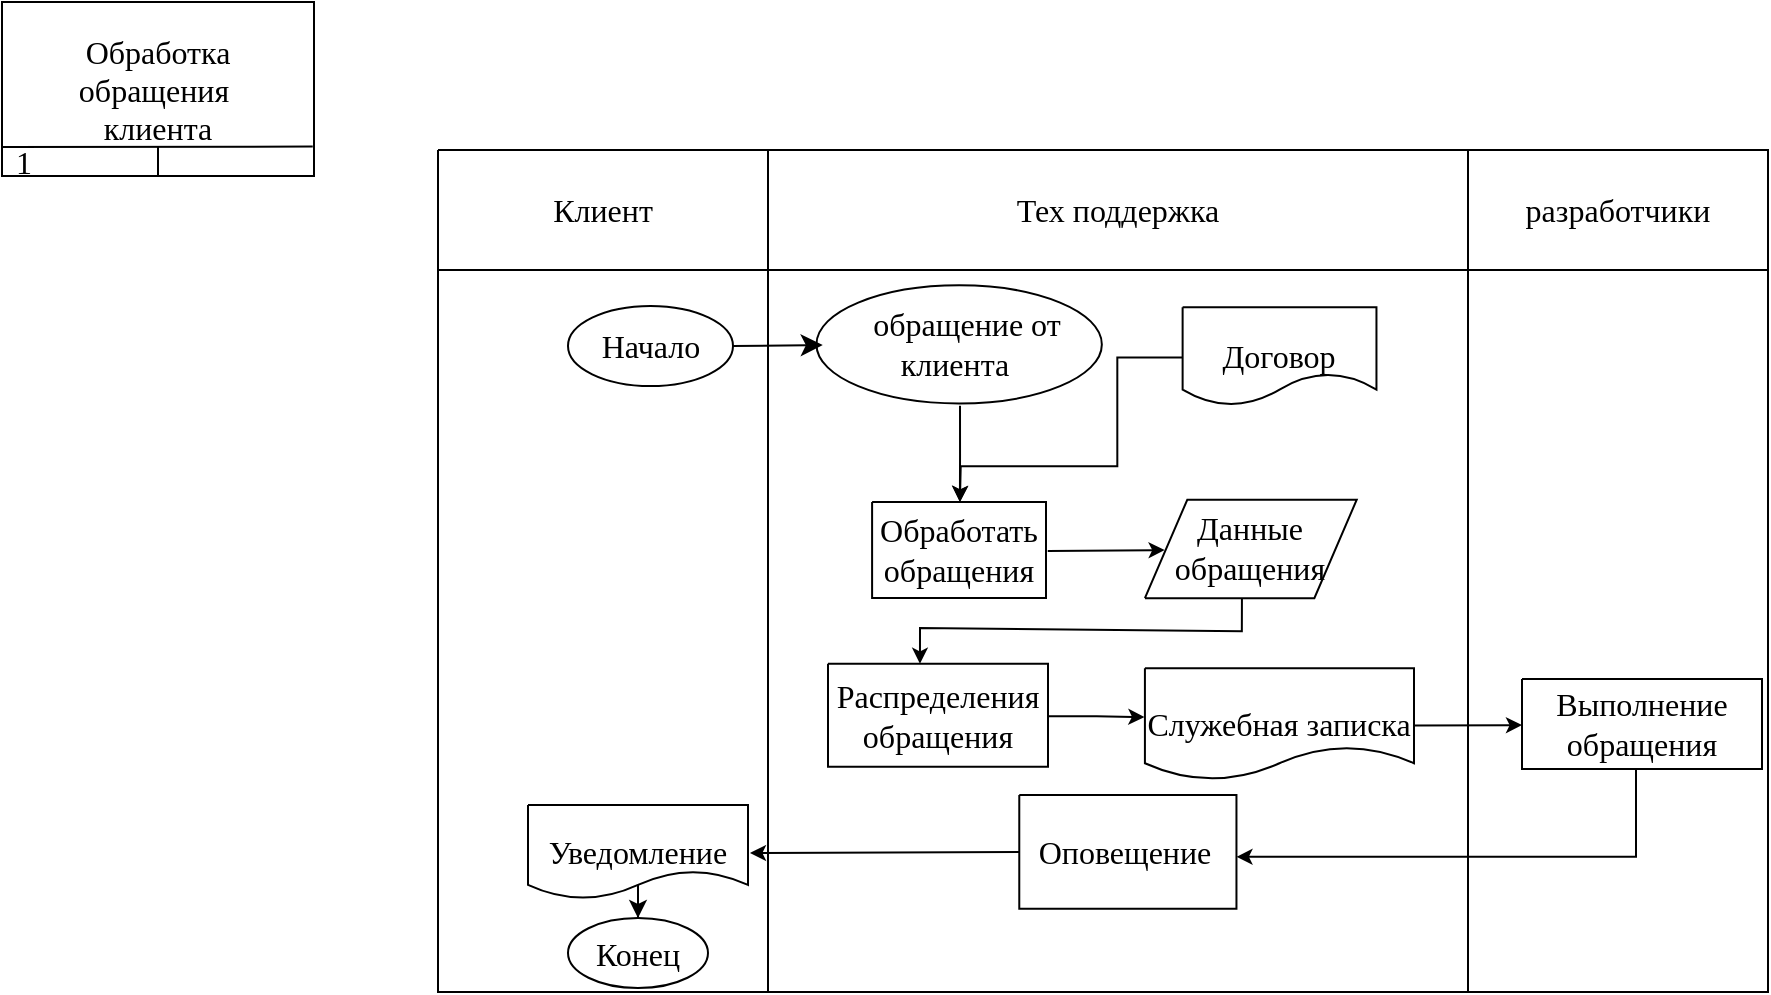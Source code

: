 <mxfile version="26.0.10" pages="12">
  <diagram id="oXgzEqsw_i7fftWe4Mu3" name="актуал">
    <mxGraphModel dx="1149" dy="738" grid="0" gridSize="10" guides="1" tooltips="1" connect="1" arrows="1" fold="1" page="0" pageScale="1" pageWidth="827" pageHeight="1169" math="0" shadow="0">
      <root>
        <mxCell id="0" />
        <mxCell id="1" parent="0" />
        <mxCell id="T2xQ2NE1st0DnJDpUHX3-1" value="" style="group;fontSize=16;fontFamily=Times New Roman;" parent="1" vertex="1" connectable="0">
          <mxGeometry x="159" y="348" width="156" height="87" as="geometry" />
        </mxCell>
        <mxCell id="T2xQ2NE1st0DnJDpUHX3-2" value="&lt;span&gt;Обработка&lt;/span&gt;&lt;br&gt;&lt;span&gt;обращения&amp;nbsp;&lt;/span&gt;&lt;br&gt;&lt;span&gt;клиента&lt;/span&gt;" style="rounded=0;whiteSpace=wrap;html=1;fontSize=16;fontFamily=Times New Roman;" parent="T2xQ2NE1st0DnJDpUHX3-1" vertex="1">
          <mxGeometry width="156" height="87" as="geometry" />
        </mxCell>
        <mxCell id="T2xQ2NE1st0DnJDpUHX3-3" value="" style="endArrow=none;html=1;rounded=0;exitX=0;exitY=0.75;exitDx=0;exitDy=0;entryX=0.996;entryY=0.831;entryDx=0;entryDy=0;entryPerimeter=0;fontFamily=Times New Roman;fontSize=16;" parent="T2xQ2NE1st0DnJDpUHX3-1" target="T2xQ2NE1st0DnJDpUHX3-2" edge="1">
          <mxGeometry width="50" height="50" relative="1" as="geometry">
            <mxPoint y="72.5" as="sourcePoint" />
            <mxPoint x="130" y="72.5" as="targetPoint" />
          </mxGeometry>
        </mxCell>
        <mxCell id="T2xQ2NE1st0DnJDpUHX3-4" value="" style="endArrow=none;html=1;rounded=0;exitX=0.5;exitY=1;exitDx=0;exitDy=0;fontFamily=Times New Roman;fontSize=16;" parent="T2xQ2NE1st0DnJDpUHX3-1" source="T2xQ2NE1st0DnJDpUHX3-2" edge="1">
          <mxGeometry width="50" height="50" relative="1" as="geometry">
            <mxPoint x="156" y="101.5" as="sourcePoint" />
            <mxPoint x="78" y="72.5" as="targetPoint" />
            <Array as="points">
              <mxPoint x="78" y="72.5" />
            </Array>
          </mxGeometry>
        </mxCell>
        <mxCell id="T2xQ2NE1st0DnJDpUHX3-5" value="1" style="text;html=1;align=center;verticalAlign=middle;whiteSpace=wrap;rounded=0;fontSize=16;fontFamily=Times New Roman;" parent="T2xQ2NE1st0DnJDpUHX3-1" vertex="1">
          <mxGeometry x="10.4" y="79.75" as="geometry" />
        </mxCell>
        <UserObject label="" tags="Background" id="mEQfHb0a-Rs5Max6Z2d4-1">
          <mxCell style="vsdxID=110000;fillColor=none;gradientColor=none;strokeColor=none;spacingTop=-3;spacingBottom=-3;spacingLeft=-3;spacingRight=-3;points=[];labelBackgroundColor=none;rounded=0;html=1;whiteSpace=wrap;fontFamily=Times New Roman;fontSize=16;" parent="1" vertex="1">
            <mxGeometry x="542" y="482" width="350" height="361" as="geometry" />
          </mxCell>
        </UserObject>
        <mxCell id="mEQfHb0a-Rs5Max6Z2d4-2" style="vsdxID=1;fillColor=none;gradientColor=none;shape=stencil(nZBRDoQgDERP03+WHsHFe5iISyOCQdT19kIaIxq//Jtp3zTpAFaTaUYNUkwx+F6v1EYD+AUpyRkdKCYFqACrzgf9C352LfuxyWRWg1/yhT/nRE5IsZWuZtCSK8CPeI0e/hF+jV7AJM4PO7KWCyr390bSiNtEtQM=);strokeColor=#000000;spacingTop=-3;spacingBottom=-3;spacingLeft=-3;spacingRight=-3;points=[];labelBackgroundColor=none;rounded=0;html=1;whiteSpace=wrap;fontFamily=Times New Roman;fontSize=16;" parent="mEQfHb0a-Rs5Max6Z2d4-1" vertex="1">
          <mxGeometry width="350" height="361" as="geometry" />
        </mxCell>
        <mxCell id="mEQfHb0a-Rs5Max6Z2d4-3" value="&lt;div&gt;&lt;font style=&quot;color: rgb(0, 0, 0); direction: ltr; letter-spacing: 0px; line-height: 120%; opacity: 1;&quot;&gt;&amp;nbsp; обращение от клиента&amp;nbsp;&lt;/font&gt;&lt;/div&gt;" style="verticalAlign=middle;align=center;overflow=width;vsdxID=3;fillColor=#ffffff;gradientColor=none;shape=stencil(jZLdDoIwDIWfZrdka6PEa8T3MDJkERkZoOPtZekIG/h313an/XaaMsy66txKBrzrjb7Jpyr6iuGRAaimkkb1U8QwZ5iV2sir0UNTUN6endJFd/1wEyz1cdcBfKRsR+mJlJfBkFTEWp+mabIXVLJAJYAED17lS4L7NosRg48YCz5AA8oMXkauGTM0/BquNfiP10UuNtbsljKDf3j9igyXF2/cxtPH7bYtxoq3HqdgOYNS1TVdUfi+PpupRCeH+Qs=);strokeColor=#000000;spacingTop=-3;spacingBottom=-3;spacingLeft=-3;spacingRight=-3;points=[];labelBackgroundColor=none;rounded=0;html=1;whiteSpace=wrap;fontFamily=Times New Roman;fontSize=16;" parent="mEQfHb0a-Rs5Max6Z2d4-1" vertex="1">
          <mxGeometry x="24.231" y="7.658" width="142.692" height="59.073" as="geometry" />
        </mxCell>
        <mxCell id="mEQfHb0a-Rs5Max6Z2d4-4" value="&lt;div&gt;&lt;font style=&quot;color: rgb(0, 0, 0); direction: ltr; letter-spacing: 0px; line-height: 120%; opacity: 1;&quot;&gt;Обработать&lt;br&gt;обращения&lt;/font&gt;&lt;/div&gt;" style="verticalAlign=middle;align=center;overflow=width;vsdxID=4;fillColor=#ffffff;gradientColor=none;shape=stencil(nZBRDoQgDERP03+WHsHFe5iISyOCQdT19kIaIxq//Jtp3zTpAFaTaUYNUkwx+F6v1EYD+AUpyRkdKCYFqACrzgf9C352LfuxyWRWg1/yhT/nRE5IsZWuZtCSK8CPeI0e/hF+jV7AJM4PO7KWCyr390bSiNtEtQM=);strokeColor=#000000;spacingTop=-3;spacingBottom=-3;spacingLeft=-3;spacingRight=-3;points=[];labelBackgroundColor=none;rounded=0;html=1;whiteSpace=wrap;fontFamily=Times New Roman;fontSize=16;" parent="mEQfHb0a-Rs5Max6Z2d4-1" vertex="1">
          <mxGeometry x="52.05" y="115.96" width="86.95" height="48.04" as="geometry" />
        </mxCell>
        <mxCell id="mEQfHb0a-Rs5Max6Z2d4-5" value="&lt;div&gt;&lt;font style=&quot;color: rgb(0, 0, 0); direction: ltr; letter-spacing: 0px; line-height: 120%; opacity: 1;&quot;&gt;Служебная записка&lt;/font&gt;&lt;/div&gt;" style="verticalAlign=middle;align=center;overflow=width;vsdxID=7;fillColor=#ffffff;gradientColor=none;shape=stencil(nZHRDsIgDEW/hncoWdz7nP+xBCZEhMmYm38vpBhhD2bxrbc9vUl7Ce9mNUySAJ2Ddze5ahEU4WcCoK2SXodYEd4T3o3Oy6t3ixWopyGRqbq7Z3LYcI+mDaCvUl0QNNoWIKN/o21Tso9lEIllODw1mc26aVFvkPXHCw6Ywc6MMajdfprVV9Q3sMNk9ZhYfD8/amMwuHK+Tyq2MGXevwE=);strokeColor=#000000;spacingTop=-3;spacingBottom=-3;spacingLeft=-3;spacingRight=-3;points=[];labelBackgroundColor=none;rounded=0;html=1;whiteSpace=wrap;fontFamily=Times New Roman;fontSize=16;" parent="mEQfHb0a-Rs5Max6Z2d4-1" vertex="1">
          <mxGeometry x="188.46" y="199.1" width="134.54" height="55.9" as="geometry" />
        </mxCell>
        <mxCell id="mEQfHb0a-Rs5Max6Z2d4-6" value="&lt;div&gt;&lt;font style=&quot;color: rgb(0, 0, 0); direction: ltr; letter-spacing: 0px; line-height: 120%; opacity: 1;&quot;&gt;Оповещение&amp;nbsp;&lt;/font&gt;&lt;/div&gt;" style="verticalAlign=middle;align=center;overflow=width;vsdxID=9;fillColor=#ffffff;gradientColor=none;shape=stencil(nZBRDoQgDERP03+WHsHFe5iISyOCQdT19kIaIxq//Jtp3zTpAFaTaUYNUkwx+F6v1EYD+AUpyRkdKCYFqACrzgf9C352LfuxyWRWg1/yhT/nRE5IsZWuZtCSK8CPeI0e/hF+jV7AJM4PO7KWCyr390bSiNtEtQM=);strokeColor=#000000;spacingTop=-3;spacingBottom=-3;spacingLeft=-3;spacingRight=-3;points=[];labelBackgroundColor=none;rounded=0;html=1;whiteSpace=wrap;fontFamily=Times New Roman;fontSize=16;" parent="mEQfHb0a-Rs5Max6Z2d4-1" vertex="1">
          <mxGeometry x="125.641" y="262.545" width="108.59" height="56.885" as="geometry" />
        </mxCell>
        <mxCell id="mEQfHb0a-Rs5Max6Z2d4-7" value="&lt;div&gt;&lt;font style=&quot;color: rgb(0, 0, 0); direction: ltr; letter-spacing: 0px; line-height: 120%; opacity: 1;&quot;&gt;Распределения&lt;br&gt;обращения&lt;/font&gt;&lt;/div&gt;" style="verticalAlign=middle;align=center;overflow=width;vsdxID=12;fillColor=#ffffff;gradientColor=none;shape=stencil(nZBRDoQgDERP03+WHsHFe5iISyOCQdT19kIaIxq//Jtp3zTpAFaTaUYNUkwx+F6v1EYD+AUpyRkdKCYFqACrzgf9C352LfuxyWRWg1/yhT/nRE5IsZWuZtCSK8CPeI0e/hF+jV7AJM4PO7KWCyr390bSiNtEtQM=);strokeColor=#000000;spacingTop=-3;spacingBottom=-3;spacingLeft=-3;spacingRight=-3;points=[];labelBackgroundColor=none;rounded=0;html=1;whiteSpace=wrap;fontFamily=Times New Roman;fontSize=16;" parent="mEQfHb0a-Rs5Max6Z2d4-1" vertex="1">
          <mxGeometry x="30" y="196.91" width="110" height="51.42" as="geometry" />
        </mxCell>
        <mxCell id="mEQfHb0a-Rs5Max6Z2d4-8" value="&lt;div&gt;&lt;font style=&quot;color: rgb(0, 0, 0); direction: ltr; letter-spacing: 0px; line-height: 120%; opacity: 1;&quot;&gt;Договор&lt;/font&gt;&lt;/div&gt;" style="verticalAlign=middle;align=center;overflow=width;vsdxID=14;fillColor=#ffffff;gradientColor=none;shape=stencil(nZHdDoIwDIWfZrfL1vLjPeJ7LGHIIjIcP+Lby1KMGzcS707brydpD8NiaFSvGYhhdPamn6YaG4ZnBmC6RjszrophybCordNXZ6euorpXnvTqbmfvsNCe8BsgXmF1IbA1XQBK8Td6Qp5lIf6YVOVxSfM83fCtThMOxIsFttbHEY5Zws5SSuQijz1/WcZHxSfJjGNyFI5etYpvFrVpW4oynO+zW1uUO5Zv);strokeColor=#000000;spacingTop=-3;spacingBottom=-3;spacingLeft=-3;spacingRight=-3;points=[];labelBackgroundColor=none;rounded=0;html=1;whiteSpace=wrap;fontFamily=Times New Roman;fontSize=16;" parent="mEQfHb0a-Rs5Max6Z2d4-1" vertex="1">
          <mxGeometry x="207.308" y="18.597" width="96.923" height="49.227" as="geometry" />
        </mxCell>
        <mxCell id="mEQfHb0a-Rs5Max6Z2d4-9" value="&lt;div&gt;&lt;font&gt;Данные&lt;br&gt;обращения&lt;/font&gt;&lt;/div&gt;" style="verticalAlign=middle;align=center;overflow=width;vsdxID=6;fillColor=#ffffff;gradientColor=none;shape=stencil(lZBNDoQgDIVP0z3Szez9uYeJII0MGGR05vZCGqNxQcbde+3Xpn2A9WL6WYEUSwx+UhsN0QA2ICU5owLFpABbwFr7oMbgP25gP/eZzOrt17zhy3MiT0jxY1cJ9h2jltwFvbEF8ljzB/p6cEARTeL8UZO1HNG1f88klThPbHc=);strokeColor=#000000;spacingTop=-3;spacingBottom=-3;spacingLeft=-3;spacingRight=-3;points=[];labelBackgroundColor=none;rounded=0;html=1;whiteSpace=wrap;fontFamily=Times New Roman;fontSize=16;" parent="mEQfHb0a-Rs5Max6Z2d4-1" vertex="1">
          <mxGeometry x="188.462" y="114.864" width="105.897" height="49.227" as="geometry" />
        </mxCell>
        <UserObject label="" tags="Background" id="mEQfHb0a-Rs5Max6Z2d4-10">
          <mxCell style="vsdxID=11;edgeStyle=none;startArrow=none;endArrow=classic;startSize=5;endSize=5;strokeColor=#000000;spacingTop=0;spacingBottom=0;spacingLeft=0;spacingRight=0;verticalAlign=middle;html=1;labelBackgroundColor=#ffffff;rounded=0;exitX=1;exitY=0.511;exitDx=0;exitDy=0;exitPerimeter=0;entryX=-0.002;entryY=0.437;entryDx=0;entryDy=0;entryPerimeter=0;fontFamily=Times New Roman;fontSize=16;" parent="mEQfHb0a-Rs5Max6Z2d4-1" source="mEQfHb0a-Rs5Max6Z2d4-7" target="mEQfHb0a-Rs5Max6Z2d4-5" edge="1">
            <mxGeometry relative="1" as="geometry">
              <mxPoint x="-27" y="101" as="offset" />
              <Array as="points">
                <mxPoint x="164.294" y="223.164" />
              </Array>
            </mxGeometry>
          </mxCell>
        </UserObject>
        <UserObject label="" tags="Background" id="mEQfHb0a-Rs5Max6Z2d4-11">
          <mxCell style="vsdxID=13;edgeStyle=none;startArrow=none;endArrow=classic;startSize=5;endSize=5;strokeColor=#000000;spacingTop=0;spacingBottom=0;spacingLeft=0;spacingRight=0;verticalAlign=middle;html=1;labelBackgroundColor=#ffffff;rounded=0;exitX=0;exitY=0.511;exitDx=0;exitDy=0;exitPerimeter=0;entryX=0.505;entryY=0;entryDx=0;entryDy=0;entryPerimeter=0;fontFamily=Times New Roman;fontSize=16;" parent="mEQfHb0a-Rs5Max6Z2d4-1" source="mEQfHb0a-Rs5Max6Z2d4-8" target="mEQfHb0a-Rs5Max6Z2d4-4" edge="1">
            <mxGeometry relative="1" as="geometry">
              <mxPoint x="45" y="118" as="offset" />
              <Array as="points">
                <mxPoint x="174.659" y="43.758" />
                <mxPoint x="174.659" y="98.083" />
                <mxPoint x="96.358" y="98.083" />
              </Array>
            </mxGeometry>
          </mxCell>
        </UserObject>
        <UserObject label="" tags="Background" id="mEQfHb0a-Rs5Max6Z2d4-12">
          <mxCell style="vsdxID=2;edgeStyle=none;startArrow=none;endArrow=classic;startSize=5;endSize=5;strokeColor=#000000;spacingTop=0;spacingBottom=0;spacingLeft=0;spacingRight=0;verticalAlign=middle;html=1;labelBackgroundColor=#ffffff;rounded=0;exitX=0.503;exitY=1.019;exitDx=0;exitDy=0;exitPerimeter=0;entryX=0.505;entryY=0;entryDx=0;entryDy=0;entryPerimeter=0;fontFamily=Times New Roman;fontSize=16;" parent="mEQfHb0a-Rs5Max6Z2d4-1" source="mEQfHb0a-Rs5Max6Z2d4-3" target="mEQfHb0a-Rs5Max6Z2d4-4" edge="1">
            <mxGeometry relative="1" as="geometry">
              <mxPoint y="123" as="offset" />
              <Array as="points">
                <mxPoint x="96.026" y="91.836" />
              </Array>
            </mxGeometry>
          </mxCell>
        </UserObject>
        <UserObject label="" tags="Background" id="mEQfHb0a-Rs5Max6Z2d4-13">
          <mxCell style="vsdxID=5;edgeStyle=none;startArrow=none;endArrow=classic;startSize=5;endSize=5;strokeColor=#000000;spacingTop=0;spacingBottom=0;spacingLeft=0;spacingRight=0;verticalAlign=middle;html=1;labelBackgroundColor=#ffffff;rounded=0;exitX=1.01;exitY=0.512;exitDx=0;exitDy=0;exitPerimeter=0;entryX=0.093;entryY=0.511;entryDx=0;entryDy=0;entryPerimeter=0;fontFamily=Times New Roman;fontSize=16;" parent="mEQfHb0a-Rs5Max6Z2d4-1" source="mEQfHb0a-Rs5Max6Z2d4-4" target="mEQfHb0a-Rs5Max6Z2d4-9" edge="1">
            <mxGeometry relative="1" as="geometry">
              <mxPoint x="-32" y="101" as="offset" />
              <Array as="points" />
            </mxGeometry>
          </mxCell>
        </UserObject>
        <UserObject label="" tags="Background" id="mEQfHb0a-Rs5Max6Z2d4-14">
          <mxCell style="vsdxID=15;edgeStyle=none;startArrow=none;endArrow=classic;startSize=5;endSize=5;strokeColor=#000000;spacingTop=0;spacingBottom=0;spacingLeft=0;spacingRight=0;verticalAlign=middle;html=1;labelBackgroundColor=#ffffff;rounded=0;exitX=0.458;exitY=1;exitDx=0;exitDy=0;exitPerimeter=0;entryX=0.418;entryY=0;entryDx=0;entryDy=0;entryPerimeter=0;fontFamily=Times New Roman;fontSize=16;" parent="mEQfHb0a-Rs5Max6Z2d4-1" source="mEQfHb0a-Rs5Max6Z2d4-9" target="mEQfHb0a-Rs5Max6Z2d4-7" edge="1">
            <mxGeometry relative="1" as="geometry">
              <mxPoint x="82" y="116" as="offset" />
              <Array as="points">
                <mxPoint x="236.923" y="180.62" />
                <mxPoint x="76" y="179" />
              </Array>
            </mxGeometry>
          </mxCell>
        </UserObject>
        <UserObject label="" tags="Background" id="mEQfHb0a-Rs5Max6Z2d4-20">
          <mxCell style="vsdxID=21;edgeStyle=none;startArrow=none;endArrow=classic;startSize=5;endSize=5;strokeColor=#000000;spacingTop=0;spacingBottom=0;spacingLeft=0;spacingRight=0;verticalAlign=middle;html=1;labelBackgroundColor=#ffffff;rounded=0;entryX=1;entryY=0.558;entryDx=0;entryDy=0;entryPerimeter=0;exitX=0.475;exitY=0.984;exitDx=0;exitDy=0;exitPerimeter=0;fontFamily=Times New Roman;fontSize=16;" parent="mEQfHb0a-Rs5Max6Z2d4-1" source="mEQfHb0a-Rs5Max6Z2d4-18" edge="1">
            <mxGeometry relative="1" as="geometry">
              <mxPoint x="37" y="101" as="offset" />
              <Array as="points">
                <mxPoint x="434.0" y="293.4" />
              </Array>
              <mxPoint x="433.04" y="273.005" as="sourcePoint" />
              <mxPoint x="234.231" y="293.4" as="targetPoint" />
            </mxGeometry>
          </mxCell>
        </UserObject>
        <UserObject label="&lt;div&gt;&lt;font style=&quot;color: rgb(0, 0, 0); direction: ltr; letter-spacing: 0px; line-height: 120%; opacity: 1;&quot;&gt;Тех поддержка&lt;/font&gt;&lt;/div&gt;" tags="Background" id="mEQfHb0a-Rs5Max6Z2d4-15">
          <mxCell style="verticalAlign=middle;align=center;overflow=width;vsdxID=16;fillColor=#ffffff;gradientColor=none;shape=stencil(nZBRDoQgDERP03+WHsHFe5iISyOCQdT19kIaIxq//Jtp3zTpAFaTaUYNUkwx+F6v1EYD+AUpyRkdKCYFqACrzgf9C352LfuxyWRWg1/yhT/nRE5IsZWuZtCSK8CPeI0e/hF+jV7AJM4PO7KWCyr390bSiNtEtQM=);strokeColor=#000000;spacingTop=-3;spacingBottom=-3;spacingLeft=-3;spacingRight=-3;points=[];labelBackgroundColor=none;rounded=0;html=1;whiteSpace=wrap;fontFamily=Times New Roman;fontSize=16;" parent="1" vertex="1">
            <mxGeometry x="542.0" y="422.0" width="350" height="60" as="geometry" />
          </mxCell>
        </UserObject>
        <UserObject label="" tags="Background" id="mEQfHb0a-Rs5Max6Z2d4-16">
          <mxCell style="vsdxID=17;fillColor=none;gradientColor=none;shape=stencil(nZBRDoQgDERP03+WHsHFe5iISyOCQdT19kIaIxq//Jtp3zTpAFaTaUYNUkwx+F6v1EYD+AUpyRkdKCYFqACrzgf9C352LfuxyWRWg1/yhT/nRE5IsZWuZtCSK8CPeI0e/hF+jV7AJM4PO7KWCyr390bSiNtEtQM=);strokeColor=#000000;spacingTop=-3;spacingBottom=-3;spacingLeft=-3;spacingRight=-3;points=[];labelBackgroundColor=none;rounded=0;html=1;whiteSpace=wrap;fontFamily=Times New Roman;fontSize=16;" parent="1" vertex="1">
            <mxGeometry x="892" y="482" width="150" height="361" as="geometry" />
          </mxCell>
        </UserObject>
        <UserObject label="&lt;div&gt;&lt;font style=&quot;color: rgb(0, 0, 0); direction: ltr; letter-spacing: 0px; line-height: 120%; opacity: 1;&quot;&gt;разработчики&lt;/font&gt;&lt;/div&gt;" tags="Background" id="mEQfHb0a-Rs5Max6Z2d4-17">
          <mxCell style="verticalAlign=middle;align=center;overflow=width;vsdxID=18;fillColor=#ffffff;gradientColor=none;shape=stencil(nZBRDoQgDERP03+WHsHFe5iISyOCQdT19kIaIxq//Jtp3zTpAFaTaUYNUkwx+F6v1EYD+AUpyRkdKCYFqACrzgf9C352LfuxyWRWg1/yhT/nRE5IsZWuZtCSK8CPeI0e/hF+jV7AJM4PO7KWCyr390bSiNtEtQM=);strokeColor=#000000;spacingTop=-3;spacingBottom=-3;spacingLeft=-3;spacingRight=-3;points=[];labelBackgroundColor=none;rounded=0;html=1;whiteSpace=wrap;fontFamily=Times New Roman;fontSize=16;" parent="1" vertex="1">
            <mxGeometry x="892.0" y="422.0" width="150" height="60" as="geometry" />
          </mxCell>
        </UserObject>
        <UserObject label="&lt;div&gt;&lt;font style=&quot;color: rgb(0, 0, 0); direction: ltr; letter-spacing: 0px; line-height: 120%; opacity: 1;&quot;&gt;Выполнение обращения&lt;/font&gt;&lt;/div&gt;" tags="Background" id="mEQfHb0a-Rs5Max6Z2d4-18">
          <mxCell style="verticalAlign=middle;align=center;overflow=width;vsdxID=20;fillColor=#ffffff;gradientColor=none;shape=stencil(nZBRDoQgDERP03+WHsHFe5iISyOCQdT19kIaIxq//Jtp3zTpAFaTaUYNUkwx+F6v1EYD+AUpyRkdKCYFqACrzgf9C352LfuxyWRWg1/yhT/nRE5IsZWuZtCSK8CPeI0e/hF+jV7AJM4PO7KWCyr390bSiNtEtQM=);strokeColor=#000000;spacingTop=-3;spacingBottom=-3;spacingLeft=-3;spacingRight=-3;points=[];labelBackgroundColor=none;rounded=0;html=1;whiteSpace=wrap;fontFamily=Times New Roman;fontSize=16;" parent="1" vertex="1">
            <mxGeometry x="919.0" y="686.55" width="120" height="45" as="geometry" />
          </mxCell>
        </UserObject>
        <UserObject label="" tags="Background" id="mEQfHb0a-Rs5Max6Z2d4-19">
          <mxCell style="vsdxID=19;edgeStyle=none;startArrow=none;endArrow=classic;startSize=5;endSize=5;strokeColor=#000000;spacingTop=0;spacingBottom=0;spacingLeft=0;spacingRight=0;verticalAlign=middle;html=1;labelBackgroundColor=#ffffff;rounded=0;exitX=1;exitY=0.512;exitDx=0;exitDy=0;exitPerimeter=0;entryX=0;entryY=0.511;entryDx=0;entryDy=0;entryPerimeter=0;fontFamily=Times New Roman;fontSize=16;" parent="1" source="mEQfHb0a-Rs5Max6Z2d4-5" target="mEQfHb0a-Rs5Max6Z2d4-18" edge="1">
            <mxGeometry relative="1" as="geometry">
              <mxPoint x="-32" y="101" as="offset" />
              <Array as="points" />
            </mxGeometry>
          </mxCell>
        </UserObject>
        <UserObject label="&lt;div&gt;&lt;font style=&quot;color: rgb(0, 0, 0); direction: ltr; letter-spacing: 0px; line-height: 120%; opacity: 1;&quot;&gt;Клиент&lt;/font&gt;&lt;/div&gt;" tags="Background" id="mEQfHb0a-Rs5Max6Z2d4-21">
          <mxCell style="verticalAlign=middle;align=center;overflow=width;vsdxID=18;fillColor=#ffffff;gradientColor=none;shape=stencil(nZBRDoQgDERP03+WHsHFe5iISyOCQdT19kIaIxq//Jtp3zTpAFaTaUYNUkwx+F6v1EYD+AUpyRkdKCYFqACrzgf9C352LfuxyWRWg1/yhT/nRE5IsZWuZtCSK8CPeI0e/hF+jV7AJM4PO7KWCyr390bSiNtEtQM=);strokeColor=#000000;spacingTop=-3;spacingBottom=-3;spacingLeft=-3;spacingRight=-3;points=[];labelBackgroundColor=none;rounded=0;html=1;whiteSpace=wrap;fontFamily=Times New Roman;fontSize=16;" parent="1" vertex="1">
            <mxGeometry x="377.0" y="422.0" width="165" height="60" as="geometry" />
          </mxCell>
        </UserObject>
        <UserObject label="" tags="Background" id="mEQfHb0a-Rs5Max6Z2d4-22">
          <mxCell style="vsdxID=17;fillColor=none;gradientColor=none;shape=stencil(nZBRDoQgDERP03+WHsHFe5iISyOCQdT19kIaIxq//Jtp3zTpAFaTaUYNUkwx+F6v1EYD+AUpyRkdKCYFqACrzgf9C352LfuxyWRWg1/yhT/nRE5IsZWuZtCSK8CPeI0e/hF+jV7AJM4PO7KWCyr390bSiNtEtQM=);strokeColor=#000000;spacingTop=-3;spacingBottom=-3;spacingLeft=-3;spacingRight=-3;points=[];labelBackgroundColor=none;rounded=0;html=1;whiteSpace=wrap;fontFamily=Times New Roman;fontSize=16;" parent="1" vertex="1">
            <mxGeometry x="377" y="482" width="165" height="361" as="geometry" />
          </mxCell>
        </UserObject>
        <mxCell id="mEQfHb0a-Rs5Max6Z2d4-23" value="" style="endArrow=classic;html=1;rounded=0;fontSize=16;startSize=8;endSize=8;curved=1;entryX=0.022;entryY=0.505;entryDx=0;entryDy=0;entryPerimeter=0;exitX=1;exitY=0.5;exitDx=0;exitDy=0;fontFamily=Times New Roman;" parent="1" source="mEQfHb0a-Rs5Max6Z2d4-27" target="mEQfHb0a-Rs5Max6Z2d4-3" edge="1">
          <mxGeometry width="50" height="50" relative="1" as="geometry">
            <mxPoint x="482.0" y="516.0" as="sourcePoint" />
            <mxPoint x="502.0" y="512.0" as="targetPoint" />
          </mxGeometry>
        </mxCell>
        <mxCell id="mEQfHb0a-Rs5Max6Z2d4-24" style="edgeStyle=orthogonalEdgeStyle;rounded=0;orthogonalLoop=1;jettySize=auto;html=1;entryX=0.5;entryY=0;entryDx=0;entryDy=0;fontFamily=Times New Roman;fontSize=16;" parent="1" source="mEQfHb0a-Rs5Max6Z2d4-25" target="mEQfHb0a-Rs5Max6Z2d4-28" edge="1">
          <mxGeometry relative="1" as="geometry" />
        </mxCell>
        <mxCell id="mEQfHb0a-Rs5Max6Z2d4-25" value="&lt;div&gt;&lt;font&gt;Уведомление&lt;/font&gt;&lt;/div&gt;" style="verticalAlign=middle;align=center;overflow=width;vsdxID=10;fillColor=#ffffff;gradientColor=none;shape=stencil(nZHRDsIgDEW/hncoWdz7nP+xBCZEhMmYm38vpBhhD2bxrbc9vUl7Ce9mNUySAJ2Ddze5ahEU4WcCoK2SXodYEd4T3o3Oy6t3ixWopyGRqbq7Z3LYcI+mDaCvUl0QNNoWIKN/o21Tso9lEIllODw1mc26aVFvkPXHCw6Ywc6MMajdfprVV9Q3sMNk9ZhYfD8/amMwuHK+Tyq2MGXevwE=);strokeColor=#000000;spacingTop=-3;spacingBottom=-3;spacingLeft=-3;spacingRight=-3;points=[];labelBackgroundColor=none;rounded=0;html=1;whiteSpace=wrap;fontFamily=Times New Roman;fontSize=16;" parent="1" vertex="1">
          <mxGeometry x="422.0" y="749.49" width="110" height="47" as="geometry" />
        </mxCell>
        <UserObject label="" tags="Background" id="mEQfHb0a-Rs5Max6Z2d4-26">
          <mxCell style="vsdxID=8;edgeStyle=none;startArrow=none;endArrow=classic;startSize=5;endSize=5;strokeColor=#000000;spacingTop=0;spacingBottom=0;spacingLeft=0;spacingRight=0;verticalAlign=middle;html=1;labelBackgroundColor=#ffffff;rounded=0;exitX=0;exitY=0.5;exitDx=0;exitDy=0;exitPerimeter=0;entryX=1.009;entryY=0.511;entryDx=0;entryDy=0;entryPerimeter=0;fontFamily=Times New Roman;fontSize=16;" parent="1" source="mEQfHb0a-Rs5Max6Z2d4-6" target="mEQfHb0a-Rs5Max6Z2d4-25" edge="1">
            <mxGeometry relative="1" as="geometry">
              <mxPoint x="28" y="101" as="offset" />
              <Array as="points" />
            </mxGeometry>
          </mxCell>
        </UserObject>
        <mxCell id="mEQfHb0a-Rs5Max6Z2d4-27" value="&lt;font&gt;Начало&lt;/font&gt;" style="ellipse;whiteSpace=wrap;html=1;fontFamily=Times New Roman;fontSize=16;" parent="1" vertex="1">
          <mxGeometry x="442.0" y="500.0" width="82.5" height="40" as="geometry" />
        </mxCell>
        <mxCell id="mEQfHb0a-Rs5Max6Z2d4-28" value="&lt;font&gt;Конец&lt;/font&gt;" style="ellipse;whiteSpace=wrap;html=1;fontFamily=Times New Roman;fontSize=16;" parent="1" vertex="1">
          <mxGeometry x="442.0" y="806.0" width="70" height="35" as="geometry" />
        </mxCell>
      </root>
    </mxGraphModel>
  </diagram>
  <diagram id="T6Yl394rXRLJTuWiCV_t" name="дек">
    <mxGraphModel dx="1091" dy="867" grid="0" gridSize="10" guides="1" tooltips="1" connect="1" arrows="1" fold="1" page="0" pageScale="1" pageWidth="827" pageHeight="1169" math="0" shadow="0">
      <root>
        <mxCell id="0" />
        <mxCell id="1" parent="0" />
        <mxCell id="s6X2xIQEiJRuF863M5yl-1" value="" style="group;fontSize=9;" parent="1" vertex="1" connectable="0">
          <mxGeometry x="-3" y="228" width="156" height="87" as="geometry" />
        </mxCell>
        <mxCell id="s6X2xIQEiJRuF863M5yl-2" value="&lt;span style=&quot;font-size: 12px;&quot;&gt;Авторизация&lt;/span&gt;" style="rounded=0;whiteSpace=wrap;html=1;fontSize=9;" parent="s6X2xIQEiJRuF863M5yl-1" vertex="1">
          <mxGeometry width="156" height="87" as="geometry" />
        </mxCell>
        <mxCell id="s6X2xIQEiJRuF863M5yl-3" value="" style="endArrow=none;html=1;rounded=0;exitX=0;exitY=0.75;exitDx=0;exitDy=0;entryX=0.996;entryY=0.831;entryDx=0;entryDy=0;entryPerimeter=0;" parent="s6X2xIQEiJRuF863M5yl-1" target="s6X2xIQEiJRuF863M5yl-2" edge="1">
          <mxGeometry width="50" height="50" relative="1" as="geometry">
            <mxPoint y="72.5" as="sourcePoint" />
            <mxPoint x="130" y="72.5" as="targetPoint" />
          </mxGeometry>
        </mxCell>
        <mxCell id="s6X2xIQEiJRuF863M5yl-4" value="" style="endArrow=none;html=1;rounded=0;exitX=0.5;exitY=1;exitDx=0;exitDy=0;" parent="s6X2xIQEiJRuF863M5yl-1" source="s6X2xIQEiJRuF863M5yl-2" edge="1">
          <mxGeometry width="50" height="50" relative="1" as="geometry">
            <mxPoint x="156" y="101.5" as="sourcePoint" />
            <mxPoint x="78" y="72.5" as="targetPoint" />
            <Array as="points">
              <mxPoint x="78" y="72.5" />
            </Array>
          </mxGeometry>
        </mxCell>
        <mxCell id="s6X2xIQEiJRuF863M5yl-5" value="1.1" style="text;html=1;align=center;verticalAlign=middle;whiteSpace=wrap;rounded=0;fontSize=11;" parent="s6X2xIQEiJRuF863M5yl-1" vertex="1">
          <mxGeometry x="10.4" y="79.75" as="geometry" />
        </mxCell>
        <mxCell id="s6X2xIQEiJRuF863M5yl-6" value="" style="group;fontSize=9;" parent="1" vertex="1" connectable="0">
          <mxGeometry x="207" y="228" width="156" height="87" as="geometry" />
        </mxCell>
        <mxCell id="s6X2xIQEiJRuF863M5yl-7" value="&lt;span style=&quot;font-size: 12px;&quot;&gt;Заполнение формы&amp;nbsp;&lt;br&gt;обращения&lt;/span&gt;" style="rounded=0;whiteSpace=wrap;html=1;fontSize=9;" parent="s6X2xIQEiJRuF863M5yl-6" vertex="1">
          <mxGeometry width="156" height="87" as="geometry" />
        </mxCell>
        <mxCell id="s6X2xIQEiJRuF863M5yl-8" value="" style="endArrow=none;html=1;rounded=0;exitX=0;exitY=0.75;exitDx=0;exitDy=0;entryX=0.996;entryY=0.831;entryDx=0;entryDy=0;entryPerimeter=0;" parent="s6X2xIQEiJRuF863M5yl-6" target="s6X2xIQEiJRuF863M5yl-7" edge="1">
          <mxGeometry width="50" height="50" relative="1" as="geometry">
            <mxPoint y="72.5" as="sourcePoint" />
            <mxPoint x="130" y="72.5" as="targetPoint" />
          </mxGeometry>
        </mxCell>
        <mxCell id="s6X2xIQEiJRuF863M5yl-9" value="" style="endArrow=none;html=1;rounded=0;exitX=0.5;exitY=1;exitDx=0;exitDy=0;" parent="s6X2xIQEiJRuF863M5yl-6" source="s6X2xIQEiJRuF863M5yl-7" edge="1">
          <mxGeometry width="50" height="50" relative="1" as="geometry">
            <mxPoint x="156" y="101.5" as="sourcePoint" />
            <mxPoint x="78" y="72.5" as="targetPoint" />
            <Array as="points">
              <mxPoint x="78" y="72.5" />
            </Array>
          </mxGeometry>
        </mxCell>
        <mxCell id="s6X2xIQEiJRuF863M5yl-10" value="1.2" style="text;html=1;align=center;verticalAlign=middle;whiteSpace=wrap;rounded=0;fontSize=11;" parent="s6X2xIQEiJRuF863M5yl-6" vertex="1">
          <mxGeometry x="10.4" y="79.75" as="geometry" />
        </mxCell>
        <mxCell id="s6X2xIQEiJRuF863M5yl-12" style="edgeStyle=orthogonalEdgeStyle;rounded=0;orthogonalLoop=1;jettySize=auto;html=1;exitX=1;exitY=0.5;exitDx=0;exitDy=0;entryX=0;entryY=0.5;entryDx=0;entryDy=0;" parent="1" source="s6X2xIQEiJRuF863M5yl-2" target="s6X2xIQEiJRuF863M5yl-7" edge="1">
          <mxGeometry relative="1" as="geometry" />
        </mxCell>
        <mxCell id="s6X2xIQEiJRuF863M5yl-13" value="" style="group;fontSize=9;" parent="1" vertex="1" connectable="0">
          <mxGeometry x="412" y="228" width="156" height="87" as="geometry" />
        </mxCell>
        <mxCell id="s6X2xIQEiJRuF863M5yl-14" value="&lt;span style=&quot;font-size: 12px;&quot;&gt;Получение уведомления&lt;/span&gt;" style="rounded=0;whiteSpace=wrap;html=1;fontSize=9;" parent="s6X2xIQEiJRuF863M5yl-13" vertex="1">
          <mxGeometry width="156" height="87" as="geometry" />
        </mxCell>
        <mxCell id="s6X2xIQEiJRuF863M5yl-15" value="" style="endArrow=none;html=1;rounded=0;exitX=0;exitY=0.75;exitDx=0;exitDy=0;entryX=0.996;entryY=0.831;entryDx=0;entryDy=0;entryPerimeter=0;" parent="s6X2xIQEiJRuF863M5yl-13" target="s6X2xIQEiJRuF863M5yl-14" edge="1">
          <mxGeometry width="50" height="50" relative="1" as="geometry">
            <mxPoint y="72.5" as="sourcePoint" />
            <mxPoint x="130" y="72.5" as="targetPoint" />
          </mxGeometry>
        </mxCell>
        <mxCell id="s6X2xIQEiJRuF863M5yl-16" value="" style="endArrow=none;html=1;rounded=0;exitX=0.5;exitY=1;exitDx=0;exitDy=0;" parent="s6X2xIQEiJRuF863M5yl-13" source="s6X2xIQEiJRuF863M5yl-14" edge="1">
          <mxGeometry width="50" height="50" relative="1" as="geometry">
            <mxPoint x="156" y="101.5" as="sourcePoint" />
            <mxPoint x="78" y="72.5" as="targetPoint" />
            <Array as="points">
              <mxPoint x="78" y="72.5" />
            </Array>
          </mxGeometry>
        </mxCell>
        <mxCell id="s6X2xIQEiJRuF863M5yl-17" value="1.3" style="text;html=1;align=center;verticalAlign=middle;whiteSpace=wrap;rounded=0;fontSize=11;" parent="s6X2xIQEiJRuF863M5yl-13" vertex="1">
          <mxGeometry x="10.4" y="79.75" as="geometry" />
        </mxCell>
        <mxCell id="s6X2xIQEiJRuF863M5yl-18" style="edgeStyle=orthogonalEdgeStyle;rounded=0;orthogonalLoop=1;jettySize=auto;html=1;entryX=0;entryY=0.5;entryDx=0;entryDy=0;" parent="1" source="s6X2xIQEiJRuF863M5yl-7" target="s6X2xIQEiJRuF863M5yl-14" edge="1">
          <mxGeometry relative="1" as="geometry" />
        </mxCell>
      </root>
    </mxGraphModel>
  </diagram>
  <diagram name=" AS IS тех" id="05YcDMk2zU49pdxLe47u">
    <mxGraphModel dx="1217" dy="558" grid="1" gridSize="10" guides="1" tooltips="1" connect="1" arrows="1" fold="1" page="1" pageScale="1" pageWidth="827" pageHeight="1169" math="0" shadow="0">
      <root>
        <mxCell id="0" />
        <mxCell id="1" parent="0" />
        <mxCell id="zexHmz0dq2m3tFlJ6nS1-10" value="" style="group" parent="1" vertex="1" connectable="0">
          <mxGeometry x="80" y="80" width="120" height="60" as="geometry" />
        </mxCell>
        <mxCell id="zexHmz0dq2m3tFlJ6nS1-1" value="Получение обращения по телефону" style="rounded=0;whiteSpace=wrap;html=1;fontSize=10;" parent="zexHmz0dq2m3tFlJ6nS1-10" vertex="1">
          <mxGeometry width="120" height="60" as="geometry" />
        </mxCell>
        <mxCell id="zexHmz0dq2m3tFlJ6nS1-2" value="" style="endArrow=none;html=1;rounded=0;exitX=0;exitY=0.75;exitDx=0;exitDy=0;entryX=0.996;entryY=0.831;entryDx=0;entryDy=0;entryPerimeter=0;" parent="zexHmz0dq2m3tFlJ6nS1-10" target="zexHmz0dq2m3tFlJ6nS1-1" edge="1">
          <mxGeometry width="50" height="50" relative="1" as="geometry">
            <mxPoint y="50" as="sourcePoint" />
            <mxPoint x="100" y="50" as="targetPoint" />
          </mxGeometry>
        </mxCell>
        <mxCell id="zexHmz0dq2m3tFlJ6nS1-5" value="" style="endArrow=none;html=1;rounded=0;exitX=0.5;exitY=1;exitDx=0;exitDy=0;" parent="zexHmz0dq2m3tFlJ6nS1-10" source="zexHmz0dq2m3tFlJ6nS1-1" edge="1">
          <mxGeometry width="50" height="50" relative="1" as="geometry">
            <mxPoint x="120" y="70" as="sourcePoint" />
            <mxPoint x="60" y="50" as="targetPoint" />
            <Array as="points">
              <mxPoint x="60" y="50" />
            </Array>
          </mxGeometry>
        </mxCell>
        <mxCell id="zexHmz0dq2m3tFlJ6nS1-6" value="1.1" style="text;html=1;align=center;verticalAlign=middle;whiteSpace=wrap;rounded=0;fontSize=7;" parent="zexHmz0dq2m3tFlJ6nS1-10" vertex="1">
          <mxGeometry x="8" y="55" as="geometry" />
        </mxCell>
        <mxCell id="zexHmz0dq2m3tFlJ6nS1-11" value="" style="group" parent="1" vertex="1" connectable="0">
          <mxGeometry x="80" y="160" width="120" height="60" as="geometry" />
        </mxCell>
        <mxCell id="zexHmz0dq2m3tFlJ6nS1-12" value="Получение обращения по электронной почте" style="rounded=0;whiteSpace=wrap;html=1;fontSize=10;" parent="zexHmz0dq2m3tFlJ6nS1-11" vertex="1">
          <mxGeometry width="120" height="60" as="geometry" />
        </mxCell>
        <mxCell id="zexHmz0dq2m3tFlJ6nS1-13" value="" style="endArrow=none;html=1;rounded=0;exitX=0;exitY=0.75;exitDx=0;exitDy=0;entryX=0.996;entryY=0.831;entryDx=0;entryDy=0;entryPerimeter=0;" parent="zexHmz0dq2m3tFlJ6nS1-11" target="zexHmz0dq2m3tFlJ6nS1-12" edge="1">
          <mxGeometry width="50" height="50" relative="1" as="geometry">
            <mxPoint y="50" as="sourcePoint" />
            <mxPoint x="100" y="50" as="targetPoint" />
          </mxGeometry>
        </mxCell>
        <mxCell id="zexHmz0dq2m3tFlJ6nS1-14" value="" style="endArrow=none;html=1;rounded=0;exitX=0.5;exitY=1;exitDx=0;exitDy=0;" parent="zexHmz0dq2m3tFlJ6nS1-11" source="zexHmz0dq2m3tFlJ6nS1-12" edge="1">
          <mxGeometry width="50" height="50" relative="1" as="geometry">
            <mxPoint x="120" y="70" as="sourcePoint" />
            <mxPoint x="60" y="50" as="targetPoint" />
            <Array as="points">
              <mxPoint x="60" y="50" />
            </Array>
          </mxGeometry>
        </mxCell>
        <mxCell id="zexHmz0dq2m3tFlJ6nS1-15" value="1.2" style="text;html=1;align=center;verticalAlign=middle;whiteSpace=wrap;rounded=0;fontSize=7;" parent="zexHmz0dq2m3tFlJ6nS1-11" vertex="1">
          <mxGeometry x="8" y="55" as="geometry" />
        </mxCell>
        <mxCell id="zexHmz0dq2m3tFlJ6nS1-16" value="" style="group" parent="1" vertex="1" connectable="0">
          <mxGeometry x="80" y="240" width="120" height="60" as="geometry" />
        </mxCell>
        <mxCell id="zexHmz0dq2m3tFlJ6nS1-17" value="Получение обращение по мессенджеру" style="rounded=0;whiteSpace=wrap;html=1;fontSize=10;" parent="zexHmz0dq2m3tFlJ6nS1-16" vertex="1">
          <mxGeometry width="120" height="60" as="geometry" />
        </mxCell>
        <mxCell id="zexHmz0dq2m3tFlJ6nS1-18" value="" style="endArrow=none;html=1;rounded=0;exitX=0;exitY=0.75;exitDx=0;exitDy=0;entryX=0.996;entryY=0.831;entryDx=0;entryDy=0;entryPerimeter=0;" parent="zexHmz0dq2m3tFlJ6nS1-16" target="zexHmz0dq2m3tFlJ6nS1-17" edge="1">
          <mxGeometry width="50" height="50" relative="1" as="geometry">
            <mxPoint y="50" as="sourcePoint" />
            <mxPoint x="100" y="50" as="targetPoint" />
          </mxGeometry>
        </mxCell>
        <mxCell id="zexHmz0dq2m3tFlJ6nS1-19" value="" style="endArrow=none;html=1;rounded=0;exitX=0.5;exitY=1;exitDx=0;exitDy=0;" parent="zexHmz0dq2m3tFlJ6nS1-16" source="zexHmz0dq2m3tFlJ6nS1-17" edge="1">
          <mxGeometry width="50" height="50" relative="1" as="geometry">
            <mxPoint x="120" y="70" as="sourcePoint" />
            <mxPoint x="60" y="50" as="targetPoint" />
            <Array as="points">
              <mxPoint x="60" y="50" />
            </Array>
          </mxGeometry>
        </mxCell>
        <mxCell id="zexHmz0dq2m3tFlJ6nS1-20" value="1.3" style="text;html=1;align=center;verticalAlign=middle;whiteSpace=wrap;rounded=0;fontSize=7;" parent="zexHmz0dq2m3tFlJ6nS1-16" vertex="1">
          <mxGeometry x="8" y="55" as="geometry" />
        </mxCell>
        <mxCell id="zexHmz0dq2m3tFlJ6nS1-24" value="" style="group" parent="1" vertex="1" connectable="0">
          <mxGeometry x="260" y="170" width="40" height="40" as="geometry" />
        </mxCell>
        <mxCell id="zexHmz0dq2m3tFlJ6nS1-22" value="O" style="rounded=0;whiteSpace=wrap;html=1;" parent="zexHmz0dq2m3tFlJ6nS1-24" vertex="1">
          <mxGeometry width="40" height="40" as="geometry" />
        </mxCell>
        <mxCell id="zexHmz0dq2m3tFlJ6nS1-23" value="" style="endArrow=none;html=1;rounded=0;entryX=0.25;entryY=0;entryDx=0;entryDy=0;exitX=0.25;exitY=1;exitDx=0;exitDy=0;" parent="zexHmz0dq2m3tFlJ6nS1-24" source="zexHmz0dq2m3tFlJ6nS1-22" target="zexHmz0dq2m3tFlJ6nS1-22" edge="1">
          <mxGeometry width="50" height="50" relative="1" as="geometry">
            <mxPoint x="-30" y="50" as="sourcePoint" />
            <mxPoint x="20" as="targetPoint" />
          </mxGeometry>
        </mxCell>
        <mxCell id="zexHmz0dq2m3tFlJ6nS1-26" style="edgeStyle=orthogonalEdgeStyle;rounded=1;orthogonalLoop=1;jettySize=auto;html=1;entryX=0;entryY=0.5;entryDx=0;entryDy=0;curved=0;" parent="1" source="zexHmz0dq2m3tFlJ6nS1-12" target="zexHmz0dq2m3tFlJ6nS1-22" edge="1">
          <mxGeometry relative="1" as="geometry" />
        </mxCell>
        <mxCell id="zexHmz0dq2m3tFlJ6nS1-27" style="edgeStyle=orthogonalEdgeStyle;rounded=1;orthogonalLoop=1;jettySize=auto;html=1;entryX=0;entryY=0.5;entryDx=0;entryDy=0;curved=0;" parent="1" source="zexHmz0dq2m3tFlJ6nS1-1" target="zexHmz0dq2m3tFlJ6nS1-22" edge="1">
          <mxGeometry relative="1" as="geometry" />
        </mxCell>
        <mxCell id="zexHmz0dq2m3tFlJ6nS1-28" style="edgeStyle=orthogonalEdgeStyle;rounded=1;orthogonalLoop=1;jettySize=auto;html=1;entryX=0;entryY=0.5;entryDx=0;entryDy=0;curved=0;" parent="1" source="zexHmz0dq2m3tFlJ6nS1-17" target="zexHmz0dq2m3tFlJ6nS1-22" edge="1">
          <mxGeometry relative="1" as="geometry">
            <mxPoint x="230" y="190" as="targetPoint" />
          </mxGeometry>
        </mxCell>
        <mxCell id="zexHmz0dq2m3tFlJ6nS1-34" value="" style="group" parent="1" vertex="1" connectable="0">
          <mxGeometry x="10" y="170" width="40" height="40" as="geometry" />
        </mxCell>
        <mxCell id="zexHmz0dq2m3tFlJ6nS1-35" value="O" style="rounded=0;whiteSpace=wrap;html=1;" parent="zexHmz0dq2m3tFlJ6nS1-34" vertex="1">
          <mxGeometry width="40" height="40" as="geometry" />
        </mxCell>
        <mxCell id="zexHmz0dq2m3tFlJ6nS1-36" value="" style="endArrow=none;html=1;rounded=0;entryX=0.25;entryY=0;entryDx=0;entryDy=0;exitX=0.25;exitY=1;exitDx=0;exitDy=0;" parent="zexHmz0dq2m3tFlJ6nS1-34" source="zexHmz0dq2m3tFlJ6nS1-35" target="zexHmz0dq2m3tFlJ6nS1-35" edge="1">
          <mxGeometry width="50" height="50" relative="1" as="geometry">
            <mxPoint x="-30" y="50" as="sourcePoint" />
            <mxPoint x="20" as="targetPoint" />
          </mxGeometry>
        </mxCell>
        <mxCell id="zexHmz0dq2m3tFlJ6nS1-37" style="edgeStyle=orthogonalEdgeStyle;rounded=1;orthogonalLoop=1;jettySize=auto;html=1;exitX=0.5;exitY=0;exitDx=0;exitDy=0;entryX=0;entryY=0.5;entryDx=0;entryDy=0;curved=0;" parent="1" source="zexHmz0dq2m3tFlJ6nS1-35" target="zexHmz0dq2m3tFlJ6nS1-1" edge="1">
          <mxGeometry relative="1" as="geometry" />
        </mxCell>
        <mxCell id="zexHmz0dq2m3tFlJ6nS1-38" style="edgeStyle=orthogonalEdgeStyle;rounded=1;orthogonalLoop=1;jettySize=auto;html=1;entryX=0;entryY=0.5;entryDx=0;entryDy=0;curved=0;" parent="1" source="zexHmz0dq2m3tFlJ6nS1-35" target="zexHmz0dq2m3tFlJ6nS1-12" edge="1">
          <mxGeometry relative="1" as="geometry" />
        </mxCell>
        <mxCell id="zexHmz0dq2m3tFlJ6nS1-39" style="edgeStyle=orthogonalEdgeStyle;rounded=1;orthogonalLoop=1;jettySize=auto;html=1;exitX=0.5;exitY=1;exitDx=0;exitDy=0;entryX=0;entryY=0.5;entryDx=0;entryDy=0;curved=0;" parent="1" source="zexHmz0dq2m3tFlJ6nS1-35" target="zexHmz0dq2m3tFlJ6nS1-17" edge="1">
          <mxGeometry relative="1" as="geometry" />
        </mxCell>
        <mxCell id="Tizw14V2z8W6Vr6G9ozB-1" value="" style="group" parent="1" vertex="1" connectable="0">
          <mxGeometry x="340" y="160" width="90" height="60" as="geometry" />
        </mxCell>
        <mxCell id="Tizw14V2z8W6Vr6G9ozB-2" value="Обработка обращения" style="rounded=0;whiteSpace=wrap;html=1;fontSize=10;" parent="Tizw14V2z8W6Vr6G9ozB-1" vertex="1">
          <mxGeometry width="90" height="60" as="geometry" />
        </mxCell>
        <mxCell id="Tizw14V2z8W6Vr6G9ozB-3" value="" style="endArrow=none;html=1;rounded=0;exitX=0;exitY=0.75;exitDx=0;exitDy=0;entryX=0.996;entryY=0.831;entryDx=0;entryDy=0;entryPerimeter=0;" parent="Tizw14V2z8W6Vr6G9ozB-1" target="Tizw14V2z8W6Vr6G9ozB-2" edge="1">
          <mxGeometry width="50" height="50" relative="1" as="geometry">
            <mxPoint y="50" as="sourcePoint" />
            <mxPoint x="75" y="50" as="targetPoint" />
          </mxGeometry>
        </mxCell>
        <mxCell id="Tizw14V2z8W6Vr6G9ozB-4" value="" style="endArrow=none;html=1;rounded=0;exitX=0.5;exitY=1;exitDx=0;exitDy=0;" parent="Tizw14V2z8W6Vr6G9ozB-1" source="Tizw14V2z8W6Vr6G9ozB-2" edge="1">
          <mxGeometry width="50" height="50" relative="1" as="geometry">
            <mxPoint x="90" y="70" as="sourcePoint" />
            <mxPoint x="45" y="50" as="targetPoint" />
            <Array as="points">
              <mxPoint x="45" y="50" />
            </Array>
          </mxGeometry>
        </mxCell>
        <mxCell id="Tizw14V2z8W6Vr6G9ozB-5" value="1.4" style="text;html=1;align=center;verticalAlign=middle;whiteSpace=wrap;rounded=0;fontSize=7;" parent="Tizw14V2z8W6Vr6G9ozB-1" vertex="1">
          <mxGeometry x="6" y="55" as="geometry" />
        </mxCell>
        <mxCell id="Tizw14V2z8W6Vr6G9ozB-6" style="edgeStyle=orthogonalEdgeStyle;rounded=0;orthogonalLoop=1;jettySize=auto;html=1;entryX=0;entryY=0.5;entryDx=0;entryDy=0;" parent="1" source="zexHmz0dq2m3tFlJ6nS1-22" target="Tizw14V2z8W6Vr6G9ozB-2" edge="1">
          <mxGeometry relative="1" as="geometry" />
        </mxCell>
        <mxCell id="Tizw14V2z8W6Vr6G9ozB-7" value="" style="group" parent="1" vertex="1" connectable="0">
          <mxGeometry x="470" y="160" width="90" height="60" as="geometry" />
        </mxCell>
        <mxCell id="Tizw14V2z8W6Vr6G9ozB-18" style="edgeStyle=orthogonalEdgeStyle;rounded=0;orthogonalLoop=1;jettySize=auto;html=1;exitX=1;exitY=0.5;exitDx=0;exitDy=0;" parent="Tizw14V2z8W6Vr6G9ozB-7" source="Tizw14V2z8W6Vr6G9ozB-8" edge="1">
          <mxGeometry relative="1" as="geometry">
            <mxPoint x="120" y="30.143" as="targetPoint" />
          </mxGeometry>
        </mxCell>
        <mxCell id="Tizw14V2z8W6Vr6G9ozB-8" value="&lt;span&gt;Распределения&lt;/span&gt;&lt;br&gt;&lt;span&gt;обращения&lt;/span&gt;" style="rounded=0;whiteSpace=wrap;html=1;fontSize=9;" parent="Tizw14V2z8W6Vr6G9ozB-7" vertex="1">
          <mxGeometry width="90" height="60" as="geometry" />
        </mxCell>
        <mxCell id="Tizw14V2z8W6Vr6G9ozB-9" value="" style="endArrow=none;html=1;rounded=0;exitX=0;exitY=0.75;exitDx=0;exitDy=0;entryX=0.996;entryY=0.831;entryDx=0;entryDy=0;entryPerimeter=0;" parent="Tizw14V2z8W6Vr6G9ozB-7" target="Tizw14V2z8W6Vr6G9ozB-8" edge="1">
          <mxGeometry width="50" height="50" relative="1" as="geometry">
            <mxPoint y="50" as="sourcePoint" />
            <mxPoint x="75" y="50" as="targetPoint" />
          </mxGeometry>
        </mxCell>
        <mxCell id="Tizw14V2z8W6Vr6G9ozB-10" value="" style="endArrow=none;html=1;rounded=0;exitX=0.5;exitY=1;exitDx=0;exitDy=0;" parent="Tizw14V2z8W6Vr6G9ozB-7" source="Tizw14V2z8W6Vr6G9ozB-8" edge="1">
          <mxGeometry width="50" height="50" relative="1" as="geometry">
            <mxPoint x="90" y="70" as="sourcePoint" />
            <mxPoint x="45" y="50" as="targetPoint" />
            <Array as="points">
              <mxPoint x="45" y="50" />
            </Array>
          </mxGeometry>
        </mxCell>
        <mxCell id="Tizw14V2z8W6Vr6G9ozB-11" value="1.5" style="text;html=1;align=center;verticalAlign=middle;whiteSpace=wrap;rounded=0;fontSize=7;" parent="Tizw14V2z8W6Vr6G9ozB-7" vertex="1">
          <mxGeometry x="6" y="55" as="geometry" />
        </mxCell>
        <mxCell id="Tizw14V2z8W6Vr6G9ozB-12" style="edgeStyle=orthogonalEdgeStyle;rounded=0;orthogonalLoop=1;jettySize=auto;html=1;entryX=0;entryY=0.5;entryDx=0;entryDy=0;" parent="1" source="Tizw14V2z8W6Vr6G9ozB-2" target="Tizw14V2z8W6Vr6G9ozB-8" edge="1">
          <mxGeometry relative="1" as="geometry" />
        </mxCell>
        <mxCell id="Tizw14V2z8W6Vr6G9ozB-13" value="" style="group" parent="1" vertex="1" connectable="0">
          <mxGeometry x="590" y="160" width="90" height="60" as="geometry" />
        </mxCell>
        <mxCell id="Tizw14V2z8W6Vr6G9ozB-14" value="&lt;div&gt;Ожидания  выполнения&amp;nbsp;&lt;/div&gt;&lt;div&gt;обращения&lt;/div&gt;" style="rounded=0;whiteSpace=wrap;html=1;fontSize=10;" parent="Tizw14V2z8W6Vr6G9ozB-13" vertex="1">
          <mxGeometry width="90" height="60" as="geometry" />
        </mxCell>
        <mxCell id="Tizw14V2z8W6Vr6G9ozB-15" value="" style="endArrow=none;html=1;rounded=0;exitX=0;exitY=0.75;exitDx=0;exitDy=0;entryX=0.996;entryY=0.831;entryDx=0;entryDy=0;entryPerimeter=0;" parent="Tizw14V2z8W6Vr6G9ozB-13" target="Tizw14V2z8W6Vr6G9ozB-14" edge="1">
          <mxGeometry width="50" height="50" relative="1" as="geometry">
            <mxPoint y="50" as="sourcePoint" />
            <mxPoint x="75" y="50" as="targetPoint" />
          </mxGeometry>
        </mxCell>
        <mxCell id="Tizw14V2z8W6Vr6G9ozB-16" value="" style="endArrow=none;html=1;rounded=0;exitX=0.5;exitY=1;exitDx=0;exitDy=0;" parent="Tizw14V2z8W6Vr6G9ozB-13" source="Tizw14V2z8W6Vr6G9ozB-14" edge="1">
          <mxGeometry width="50" height="50" relative="1" as="geometry">
            <mxPoint x="90" y="70" as="sourcePoint" />
            <mxPoint x="45" y="50" as="targetPoint" />
            <Array as="points">
              <mxPoint x="45" y="50" />
            </Array>
          </mxGeometry>
        </mxCell>
        <mxCell id="Tizw14V2z8W6Vr6G9ozB-17" value="1.6" style="text;html=1;align=center;verticalAlign=middle;whiteSpace=wrap;rounded=0;fontSize=7;" parent="Tizw14V2z8W6Vr6G9ozB-13" vertex="1">
          <mxGeometry x="6" y="55" as="geometry" />
        </mxCell>
        <mxCell id="Tizw14V2z8W6Vr6G9ozB-20" value="" style="group" parent="1" vertex="1" connectable="0">
          <mxGeometry x="710" y="160" width="90" height="60" as="geometry" />
        </mxCell>
        <mxCell id="Tizw14V2z8W6Vr6G9ozB-21" value="Оповестить о проделанных работах" style="rounded=0;whiteSpace=wrap;html=1;fontSize=10;" parent="Tizw14V2z8W6Vr6G9ozB-20" vertex="1">
          <mxGeometry width="90" height="60" as="geometry" />
        </mxCell>
        <mxCell id="Tizw14V2z8W6Vr6G9ozB-22" value="" style="endArrow=none;html=1;rounded=0;exitX=0;exitY=0.75;exitDx=0;exitDy=0;entryX=0.996;entryY=0.831;entryDx=0;entryDy=0;entryPerimeter=0;" parent="Tizw14V2z8W6Vr6G9ozB-20" target="Tizw14V2z8W6Vr6G9ozB-21" edge="1">
          <mxGeometry width="50" height="50" relative="1" as="geometry">
            <mxPoint y="50" as="sourcePoint" />
            <mxPoint x="75" y="50" as="targetPoint" />
          </mxGeometry>
        </mxCell>
        <mxCell id="Tizw14V2z8W6Vr6G9ozB-23" value="" style="endArrow=none;html=1;rounded=0;exitX=0.5;exitY=1;exitDx=0;exitDy=0;" parent="Tizw14V2z8W6Vr6G9ozB-20" source="Tizw14V2z8W6Vr6G9ozB-21" edge="1">
          <mxGeometry width="50" height="50" relative="1" as="geometry">
            <mxPoint x="90" y="70" as="sourcePoint" />
            <mxPoint x="45" y="50" as="targetPoint" />
            <Array as="points">
              <mxPoint x="45" y="50" />
            </Array>
          </mxGeometry>
        </mxCell>
        <mxCell id="Tizw14V2z8W6Vr6G9ozB-24" value="1.7" style="text;html=1;align=center;verticalAlign=middle;whiteSpace=wrap;rounded=0;fontSize=7;" parent="Tizw14V2z8W6Vr6G9ozB-20" vertex="1">
          <mxGeometry x="6" y="55" as="geometry" />
        </mxCell>
        <mxCell id="Tizw14V2z8W6Vr6G9ozB-25" style="edgeStyle=orthogonalEdgeStyle;rounded=0;orthogonalLoop=1;jettySize=auto;html=1;entryX=0;entryY=0.5;entryDx=0;entryDy=0;" parent="1" source="Tizw14V2z8W6Vr6G9ozB-14" target="Tizw14V2z8W6Vr6G9ozB-21" edge="1">
          <mxGeometry relative="1" as="geometry" />
        </mxCell>
      </root>
    </mxGraphModel>
  </diagram>
  <diagram name="TO BE тех" id="QFckvuL94WvzT6Y1zji_">
    <mxGraphModel dx="814" dy="465" grid="1" gridSize="10" guides="1" tooltips="1" connect="1" arrows="1" fold="1" page="1" pageScale="1" pageWidth="827" pageHeight="1169" math="0" shadow="0">
      <root>
        <mxCell id="Y4BgIBW15gGoIBDbV4vL-0" />
        <mxCell id="Y4BgIBW15gGoIBDbV4vL-1" parent="Y4BgIBW15gGoIBDbV4vL-0" />
        <mxCell id="Y4BgIBW15gGoIBDbV4vL-2" value="" style="group" vertex="1" connectable="0" parent="Y4BgIBW15gGoIBDbV4vL-1">
          <mxGeometry x="80" y="160" width="120" height="60" as="geometry" />
        </mxCell>
        <mxCell id="Y4BgIBW15gGoIBDbV4vL-3" value="Получение обращения&amp;nbsp;&lt;br&gt;В ИС" style="rounded=0;whiteSpace=wrap;html=1;fontSize=10;" vertex="1" parent="Y4BgIBW15gGoIBDbV4vL-2">
          <mxGeometry width="120" height="60" as="geometry" />
        </mxCell>
        <mxCell id="Y4BgIBW15gGoIBDbV4vL-4" value="" style="endArrow=none;html=1;rounded=0;exitX=0;exitY=0.75;exitDx=0;exitDy=0;entryX=0.996;entryY=0.831;entryDx=0;entryDy=0;entryPerimeter=0;" edge="1" parent="Y4BgIBW15gGoIBDbV4vL-2" target="Y4BgIBW15gGoIBDbV4vL-3">
          <mxGeometry width="50" height="50" relative="1" as="geometry">
            <mxPoint y="50" as="sourcePoint" />
            <mxPoint x="100" y="50" as="targetPoint" />
          </mxGeometry>
        </mxCell>
        <mxCell id="Y4BgIBW15gGoIBDbV4vL-5" value="" style="endArrow=none;html=1;rounded=0;exitX=0.5;exitY=1;exitDx=0;exitDy=0;" edge="1" parent="Y4BgIBW15gGoIBDbV4vL-2" source="Y4BgIBW15gGoIBDbV4vL-3">
          <mxGeometry width="50" height="50" relative="1" as="geometry">
            <mxPoint x="120" y="70" as="sourcePoint" />
            <mxPoint x="60" y="50" as="targetPoint" />
            <Array as="points">
              <mxPoint x="60" y="50" />
            </Array>
          </mxGeometry>
        </mxCell>
        <mxCell id="Y4BgIBW15gGoIBDbV4vL-6" value="1.1" style="text;html=1;align=center;verticalAlign=middle;whiteSpace=wrap;rounded=0;fontSize=7;" vertex="1" parent="Y4BgIBW15gGoIBDbV4vL-2">
          <mxGeometry x="8" y="55" as="geometry" />
        </mxCell>
        <mxCell id="Y4BgIBW15gGoIBDbV4vL-35" value="" style="group;fontSize=9;" vertex="1" connectable="0" parent="Y4BgIBW15gGoIBDbV4vL-1">
          <mxGeometry x="240" y="160" width="90" height="60" as="geometry" />
        </mxCell>
        <mxCell id="Y4BgIBW15gGoIBDbV4vL-37" value="&lt;span&gt;Распределения&lt;/span&gt;&lt;br&gt;&lt;span&gt;обращения&lt;/span&gt;" style="rounded=0;whiteSpace=wrap;html=1;fontSize=9;" vertex="1" parent="Y4BgIBW15gGoIBDbV4vL-35">
          <mxGeometry width="90" height="60" as="geometry" />
        </mxCell>
        <mxCell id="Y4BgIBW15gGoIBDbV4vL-38" value="" style="endArrow=none;html=1;rounded=0;exitX=0;exitY=0.75;exitDx=0;exitDy=0;entryX=0.996;entryY=0.831;entryDx=0;entryDy=0;entryPerimeter=0;" edge="1" parent="Y4BgIBW15gGoIBDbV4vL-35" target="Y4BgIBW15gGoIBDbV4vL-37">
          <mxGeometry width="50" height="50" relative="1" as="geometry">
            <mxPoint y="50" as="sourcePoint" />
            <mxPoint x="75" y="50" as="targetPoint" />
          </mxGeometry>
        </mxCell>
        <mxCell id="Y4BgIBW15gGoIBDbV4vL-39" value="" style="endArrow=none;html=1;rounded=0;exitX=0.5;exitY=1;exitDx=0;exitDy=0;" edge="1" parent="Y4BgIBW15gGoIBDbV4vL-35" source="Y4BgIBW15gGoIBDbV4vL-37">
          <mxGeometry width="50" height="50" relative="1" as="geometry">
            <mxPoint x="90" y="70" as="sourcePoint" />
            <mxPoint x="45" y="50" as="targetPoint" />
            <Array as="points">
              <mxPoint x="45" y="50" />
            </Array>
          </mxGeometry>
        </mxCell>
        <mxCell id="Y4BgIBW15gGoIBDbV4vL-40" value="1.2" style="text;html=1;align=center;verticalAlign=middle;whiteSpace=wrap;rounded=0;fontSize=7;" vertex="1" parent="Y4BgIBW15gGoIBDbV4vL-35">
          <mxGeometry x="6" y="55" as="geometry" />
        </mxCell>
        <mxCell id="AgTyODGKreWlOe0oPCxZ-0" style="edgeStyle=orthogonalEdgeStyle;rounded=0;orthogonalLoop=1;jettySize=auto;html=1;entryX=0;entryY=0.5;entryDx=0;entryDy=0;" edge="1" parent="Y4BgIBW15gGoIBDbV4vL-1" source="Y4BgIBW15gGoIBDbV4vL-3" target="Y4BgIBW15gGoIBDbV4vL-37">
          <mxGeometry relative="1" as="geometry" />
        </mxCell>
      </root>
    </mxGraphModel>
  </diagram>
  <diagram name="AS IS исполнитель" id="Mo7KTVIfN1X7fsp5nhZs">
    <mxGraphModel dx="674" dy="385" grid="1" gridSize="10" guides="1" tooltips="1" connect="1" arrows="1" fold="1" page="1" pageScale="1" pageWidth="827" pageHeight="1169" math="0" shadow="0">
      <root>
        <mxCell id="PbqMgw-aEFEZwGyBnk1C-0" />
        <mxCell id="PbqMgw-aEFEZwGyBnk1C-1" parent="PbqMgw-aEFEZwGyBnk1C-0" />
        <mxCell id="PbqMgw-aEFEZwGyBnk1C-42" value="" style="group" vertex="1" connectable="0" parent="PbqMgw-aEFEZwGyBnk1C-1">
          <mxGeometry x="310" y="170" width="90" height="60" as="geometry" />
        </mxCell>
        <mxCell id="PbqMgw-aEFEZwGyBnk1C-43" value="&lt;div&gt;Выполнения&amp;nbsp;&lt;/div&gt;&lt;div&gt;обращения&lt;/div&gt;" style="rounded=0;whiteSpace=wrap;html=1;fontSize=10;" vertex="1" parent="PbqMgw-aEFEZwGyBnk1C-42">
          <mxGeometry width="90" height="60" as="geometry" />
        </mxCell>
        <mxCell id="PbqMgw-aEFEZwGyBnk1C-44" value="" style="endArrow=none;html=1;rounded=0;exitX=0;exitY=0.75;exitDx=0;exitDy=0;entryX=0.996;entryY=0.831;entryDx=0;entryDy=0;entryPerimeter=0;" edge="1" parent="PbqMgw-aEFEZwGyBnk1C-42" target="PbqMgw-aEFEZwGyBnk1C-43">
          <mxGeometry width="50" height="50" relative="1" as="geometry">
            <mxPoint y="50" as="sourcePoint" />
            <mxPoint x="75" y="50" as="targetPoint" />
          </mxGeometry>
        </mxCell>
        <mxCell id="PbqMgw-aEFEZwGyBnk1C-45" value="" style="endArrow=none;html=1;rounded=0;exitX=0.5;exitY=1;exitDx=0;exitDy=0;" edge="1" parent="PbqMgw-aEFEZwGyBnk1C-42" source="PbqMgw-aEFEZwGyBnk1C-43">
          <mxGeometry width="50" height="50" relative="1" as="geometry">
            <mxPoint x="90" y="70" as="sourcePoint" />
            <mxPoint x="45" y="50" as="targetPoint" />
            <Array as="points">
              <mxPoint x="45" y="50" />
            </Array>
          </mxGeometry>
        </mxCell>
        <mxCell id="PbqMgw-aEFEZwGyBnk1C-46" value="1.9" style="text;html=1;align=center;verticalAlign=middle;whiteSpace=wrap;rounded=0;fontSize=7;" vertex="1" parent="PbqMgw-aEFEZwGyBnk1C-42">
          <mxGeometry x="6" y="55" as="geometry" />
        </mxCell>
        <mxCell id="MQVf-_cxKaWXTbipSpbA-1" value="" style="group" vertex="1" connectable="0" parent="PbqMgw-aEFEZwGyBnk1C-1">
          <mxGeometry x="170" y="170" width="90" height="60" as="geometry" />
        </mxCell>
        <mxCell id="MQVf-_cxKaWXTbipSpbA-3" value="Получение&lt;br&gt;ТЗ и СЗ" style="rounded=0;whiteSpace=wrap;html=1;fontSize=10;" vertex="1" parent="MQVf-_cxKaWXTbipSpbA-1">
          <mxGeometry width="90" height="60" as="geometry" />
        </mxCell>
        <mxCell id="MQVf-_cxKaWXTbipSpbA-4" value="" style="endArrow=none;html=1;rounded=0;exitX=0;exitY=0.75;exitDx=0;exitDy=0;entryX=0.996;entryY=0.831;entryDx=0;entryDy=0;entryPerimeter=0;" edge="1" parent="MQVf-_cxKaWXTbipSpbA-1" target="MQVf-_cxKaWXTbipSpbA-3">
          <mxGeometry width="50" height="50" relative="1" as="geometry">
            <mxPoint y="50" as="sourcePoint" />
            <mxPoint x="75" y="50" as="targetPoint" />
          </mxGeometry>
        </mxCell>
        <mxCell id="MQVf-_cxKaWXTbipSpbA-5" value="" style="endArrow=none;html=1;rounded=0;exitX=0.5;exitY=1;exitDx=0;exitDy=0;" edge="1" parent="MQVf-_cxKaWXTbipSpbA-1" source="MQVf-_cxKaWXTbipSpbA-3">
          <mxGeometry width="50" height="50" relative="1" as="geometry">
            <mxPoint x="90" y="70" as="sourcePoint" />
            <mxPoint x="45" y="50" as="targetPoint" />
            <Array as="points">
              <mxPoint x="45" y="50" />
            </Array>
          </mxGeometry>
        </mxCell>
        <mxCell id="MQVf-_cxKaWXTbipSpbA-6" value="1.8" style="text;html=1;align=center;verticalAlign=middle;whiteSpace=wrap;rounded=0;fontSize=7;" vertex="1" parent="MQVf-_cxKaWXTbipSpbA-1">
          <mxGeometry x="6" y="55" as="geometry" />
        </mxCell>
        <mxCell id="MQVf-_cxKaWXTbipSpbA-2" style="edgeStyle=orthogonalEdgeStyle;rounded=0;orthogonalLoop=1;jettySize=auto;html=1;exitX=1;exitY=0.5;exitDx=0;exitDy=0;entryX=0;entryY=0.5;entryDx=0;entryDy=0;" edge="1" parent="PbqMgw-aEFEZwGyBnk1C-1" source="MQVf-_cxKaWXTbipSpbA-3" target="PbqMgw-aEFEZwGyBnk1C-43">
          <mxGeometry relative="1" as="geometry">
            <mxPoint x="290" y="200.143" as="targetPoint" />
          </mxGeometry>
        </mxCell>
        <mxCell id="Ls2nPaxDCmSy5AuUj9TO-0" value="" style="group" vertex="1" connectable="0" parent="PbqMgw-aEFEZwGyBnk1C-1">
          <mxGeometry x="430" y="170" width="90" height="60" as="geometry" />
        </mxCell>
        <mxCell id="Ls2nPaxDCmSy5AuUj9TO-1" value="Уведомить об&lt;br&gt;выполнении" style="rounded=0;whiteSpace=wrap;html=1;fontSize=10;" vertex="1" parent="Ls2nPaxDCmSy5AuUj9TO-0">
          <mxGeometry width="90" height="60" as="geometry" />
        </mxCell>
        <mxCell id="Ls2nPaxDCmSy5AuUj9TO-2" value="" style="endArrow=none;html=1;rounded=0;exitX=0;exitY=0.75;exitDx=0;exitDy=0;entryX=0.996;entryY=0.831;entryDx=0;entryDy=0;entryPerimeter=0;" edge="1" parent="Ls2nPaxDCmSy5AuUj9TO-0" target="Ls2nPaxDCmSy5AuUj9TO-1">
          <mxGeometry width="50" height="50" relative="1" as="geometry">
            <mxPoint y="50" as="sourcePoint" />
            <mxPoint x="75" y="50" as="targetPoint" />
          </mxGeometry>
        </mxCell>
        <mxCell id="Ls2nPaxDCmSy5AuUj9TO-3" value="" style="endArrow=none;html=1;rounded=0;exitX=0.5;exitY=1;exitDx=0;exitDy=0;" edge="1" parent="Ls2nPaxDCmSy5AuUj9TO-0" source="Ls2nPaxDCmSy5AuUj9TO-1">
          <mxGeometry width="50" height="50" relative="1" as="geometry">
            <mxPoint x="90" y="70" as="sourcePoint" />
            <mxPoint x="45" y="50" as="targetPoint" />
            <Array as="points">
              <mxPoint x="45" y="50" />
            </Array>
          </mxGeometry>
        </mxCell>
        <mxCell id="Ls2nPaxDCmSy5AuUj9TO-4" value="1.10" style="text;html=1;align=center;verticalAlign=middle;whiteSpace=wrap;rounded=0;fontSize=7;" vertex="1" parent="Ls2nPaxDCmSy5AuUj9TO-0">
          <mxGeometry x="8" y="55" as="geometry" />
        </mxCell>
        <mxCell id="Ls2nPaxDCmSy5AuUj9TO-5" style="edgeStyle=orthogonalEdgeStyle;rounded=0;orthogonalLoop=1;jettySize=auto;html=1;entryX=0;entryY=0.5;entryDx=0;entryDy=0;" edge="1" parent="PbqMgw-aEFEZwGyBnk1C-1" source="PbqMgw-aEFEZwGyBnk1C-43" target="Ls2nPaxDCmSy5AuUj9TO-1">
          <mxGeometry relative="1" as="geometry" />
        </mxCell>
      </root>
    </mxGraphModel>
  </diagram>
  <diagram name="AS IS Клиент" id="KlMnbKX-15ywV3tPIDKE">
    <mxGraphModel dx="1217" dy="558" grid="1" gridSize="10" guides="1" tooltips="1" connect="1" arrows="1" fold="1" page="1" pageScale="1" pageWidth="827" pageHeight="1169" math="0" shadow="0">
      <root>
        <mxCell id="3Tdb1AluKHMyBcOd84Q8-0" />
        <mxCell id="3Tdb1AluKHMyBcOd84Q8-1" parent="3Tdb1AluKHMyBcOd84Q8-0" />
        <mxCell id="3Tdb1AluKHMyBcOd84Q8-2" value="" style="group" parent="3Tdb1AluKHMyBcOd84Q8-1" vertex="1" connectable="0">
          <mxGeometry x="310" y="170" width="90" height="60" as="geometry" />
        </mxCell>
        <mxCell id="3Tdb1AluKHMyBcOd84Q8-3" value="Ожидания&amp;nbsp;&lt;br&gt;выполнения" style="rounded=0;whiteSpace=wrap;html=1;fontSize=10;" parent="3Tdb1AluKHMyBcOd84Q8-2" vertex="1">
          <mxGeometry width="90" height="60" as="geometry" />
        </mxCell>
        <mxCell id="3Tdb1AluKHMyBcOd84Q8-4" value="" style="endArrow=none;html=1;rounded=0;exitX=0;exitY=0.75;exitDx=0;exitDy=0;entryX=0.996;entryY=0.831;entryDx=0;entryDy=0;entryPerimeter=0;" parent="3Tdb1AluKHMyBcOd84Q8-2" target="3Tdb1AluKHMyBcOd84Q8-3" edge="1">
          <mxGeometry width="50" height="50" relative="1" as="geometry">
            <mxPoint y="50" as="sourcePoint" />
            <mxPoint x="75" y="50" as="targetPoint" />
          </mxGeometry>
        </mxCell>
        <mxCell id="3Tdb1AluKHMyBcOd84Q8-5" value="" style="endArrow=none;html=1;rounded=0;exitX=0.5;exitY=1;exitDx=0;exitDy=0;" parent="3Tdb1AluKHMyBcOd84Q8-2" source="3Tdb1AluKHMyBcOd84Q8-3" edge="1">
          <mxGeometry width="50" height="50" relative="1" as="geometry">
            <mxPoint x="90" y="70" as="sourcePoint" />
            <mxPoint x="45" y="50" as="targetPoint" />
            <Array as="points">
              <mxPoint x="45" y="50" />
            </Array>
          </mxGeometry>
        </mxCell>
        <mxCell id="3Tdb1AluKHMyBcOd84Q8-6" value="1.12" style="text;html=1;align=center;verticalAlign=middle;whiteSpace=wrap;rounded=0;fontSize=7;" parent="3Tdb1AluKHMyBcOd84Q8-2" vertex="1">
          <mxGeometry x="9" y="55" as="geometry" />
        </mxCell>
        <mxCell id="3Tdb1AluKHMyBcOd84Q8-7" value="" style="group" parent="3Tdb1AluKHMyBcOd84Q8-1" vertex="1" connectable="0">
          <mxGeometry x="170" y="170" width="90" height="60" as="geometry" />
        </mxCell>
        <mxCell id="3Tdb1AluKHMyBcOd84Q8-8" value="Передача требовании" style="rounded=0;whiteSpace=wrap;html=1;fontSize=10;" parent="3Tdb1AluKHMyBcOd84Q8-7" vertex="1">
          <mxGeometry width="90" height="60" as="geometry" />
        </mxCell>
        <mxCell id="3Tdb1AluKHMyBcOd84Q8-9" value="" style="endArrow=none;html=1;rounded=0;exitX=0;exitY=0.75;exitDx=0;exitDy=0;entryX=0.996;entryY=0.831;entryDx=0;entryDy=0;entryPerimeter=0;" parent="3Tdb1AluKHMyBcOd84Q8-7" target="3Tdb1AluKHMyBcOd84Q8-8" edge="1">
          <mxGeometry width="50" height="50" relative="1" as="geometry">
            <mxPoint y="50" as="sourcePoint" />
            <mxPoint x="75" y="50" as="targetPoint" />
          </mxGeometry>
        </mxCell>
        <mxCell id="3Tdb1AluKHMyBcOd84Q8-10" value="" style="endArrow=none;html=1;rounded=0;exitX=0.5;exitY=1;exitDx=0;exitDy=0;" parent="3Tdb1AluKHMyBcOd84Q8-7" source="3Tdb1AluKHMyBcOd84Q8-8" edge="1">
          <mxGeometry width="50" height="50" relative="1" as="geometry">
            <mxPoint x="90" y="70" as="sourcePoint" />
            <mxPoint x="45" y="50" as="targetPoint" />
            <Array as="points">
              <mxPoint x="45" y="50" />
            </Array>
          </mxGeometry>
        </mxCell>
        <mxCell id="3Tdb1AluKHMyBcOd84Q8-11" value="1.11" style="text;html=1;align=center;verticalAlign=middle;whiteSpace=wrap;rounded=0;fontSize=7;" parent="3Tdb1AluKHMyBcOd84Q8-7" vertex="1">
          <mxGeometry x="9" y="55" as="geometry" />
        </mxCell>
        <mxCell id="3Tdb1AluKHMyBcOd84Q8-12" style="edgeStyle=orthogonalEdgeStyle;rounded=0;orthogonalLoop=1;jettySize=auto;html=1;exitX=1;exitY=0.5;exitDx=0;exitDy=0;entryX=0;entryY=0.5;entryDx=0;entryDy=0;" parent="3Tdb1AluKHMyBcOd84Q8-1" source="3Tdb1AluKHMyBcOd84Q8-8" target="3Tdb1AluKHMyBcOd84Q8-3" edge="1">
          <mxGeometry relative="1" as="geometry">
            <mxPoint x="290" y="200.143" as="targetPoint" />
          </mxGeometry>
        </mxCell>
      </root>
    </mxGraphModel>
  </diagram>
  <diagram name="актуал" id="FZTMaWagS__T2gmMATxY">
    <mxGraphModel dx="1217" dy="558" grid="0" gridSize="10" guides="1" tooltips="1" connect="1" arrows="1" fold="1" page="0" pageScale="1" pageWidth="827" pageHeight="1169" math="0" shadow="0">
      <root>
        <mxCell id="0" />
        <mxCell id="1" parent="0" />
        <mxCell id="GfKViYHr7kQfQY8-miJe-1" value="" style="group" vertex="1" connectable="0" parent="1">
          <mxGeometry x="166" y="364" width="120" height="60" as="geometry" />
        </mxCell>
        <mxCell id="hucIRgvqwGG5-wfi_BKN-1" value="Обработка&lt;br&gt;обращения&amp;nbsp;&lt;br&gt;клиента" style="rounded=0;whiteSpace=wrap;html=1;" parent="GfKViYHr7kQfQY8-miJe-1" vertex="1">
          <mxGeometry width="120" height="60" as="geometry" />
        </mxCell>
        <mxCell id="hucIRgvqwGG5-wfi_BKN-2" value="1" style="text;html=1;align=center;verticalAlign=middle;whiteSpace=wrap;rounded=0;fontSize=16;" parent="GfKViYHr7kQfQY8-miJe-1" vertex="1">
          <mxGeometry x="98" y="42" width="22" height="16" as="geometry" />
        </mxCell>
      </root>
    </mxGraphModel>
  </diagram>
  <diagram name="дек" id="UK36_GtfZ8RuqD_M33ap">
    <mxGraphModel dx="1217" dy="608" grid="0" gridSize="10" guides="1" tooltips="1" connect="1" arrows="1" fold="1" page="0" pageScale="1" pageWidth="827" pageHeight="1169" math="0" shadow="0">
      <root>
        <mxCell id="0" />
        <mxCell id="1" parent="0" />
        <mxCell id="qoK7e4Vu6ImBXeo9z9kz-1" value="" style="group" vertex="1" connectable="0" parent="1">
          <mxGeometry x="106" y="158" width="120" height="60" as="geometry" />
        </mxCell>
        <mxCell id="Ytl6u8vDJtVVACtGEAHd-1" value="" style="rounded=0;whiteSpace=wrap;html=1;" vertex="1" parent="qoK7e4Vu6ImBXeo9z9kz-1">
          <mxGeometry width="120" height="60" as="geometry" />
        </mxCell>
        <mxCell id="Ytl6u8vDJtVVACtGEAHd-2" value="0" style="text;html=1;align=center;verticalAlign=middle;whiteSpace=wrap;rounded=0;fontSize=16;" vertex="1" parent="qoK7e4Vu6ImBXeo9z9kz-1">
          <mxGeometry x="98" y="42" width="22" height="16" as="geometry" />
        </mxCell>
      </root>
    </mxGraphModel>
  </diagram>
  <diagram name=" AS IS тех" id="x6xCjysYnfF-U9NOPwpl">
    <mxGraphModel dx="1086" dy="620" grid="1" gridSize="10" guides="1" tooltips="1" connect="1" arrows="1" fold="1" page="1" pageScale="1" pageWidth="827" pageHeight="1169" math="0" shadow="0">
      <root>
        <mxCell id="0" />
        <mxCell id="1" parent="0" />
        <mxCell id="zexHmz0dq2m3tFlJ6nS1-10" value="" style="group" vertex="1" connectable="0" parent="1">
          <mxGeometry x="80" y="80" width="120" height="60" as="geometry" />
        </mxCell>
        <mxCell id="zexHmz0dq2m3tFlJ6nS1-1" value="Получение обращения по телефону" style="rounded=0;whiteSpace=wrap;html=1;fontSize=10;" vertex="1" parent="zexHmz0dq2m3tFlJ6nS1-10">
          <mxGeometry width="120" height="60" as="geometry" />
        </mxCell>
        <mxCell id="zexHmz0dq2m3tFlJ6nS1-2" value="" style="endArrow=none;html=1;rounded=0;exitX=0;exitY=0.75;exitDx=0;exitDy=0;entryX=0.996;entryY=0.831;entryDx=0;entryDy=0;entryPerimeter=0;" edge="1" parent="zexHmz0dq2m3tFlJ6nS1-10" target="zexHmz0dq2m3tFlJ6nS1-1">
          <mxGeometry width="50" height="50" relative="1" as="geometry">
            <mxPoint y="50" as="sourcePoint" />
            <mxPoint x="100" y="50" as="targetPoint" />
          </mxGeometry>
        </mxCell>
        <mxCell id="zexHmz0dq2m3tFlJ6nS1-5" value="" style="endArrow=none;html=1;rounded=0;exitX=0.5;exitY=1;exitDx=0;exitDy=0;" edge="1" parent="zexHmz0dq2m3tFlJ6nS1-10" source="zexHmz0dq2m3tFlJ6nS1-1">
          <mxGeometry width="50" height="50" relative="1" as="geometry">
            <mxPoint x="120" y="70" as="sourcePoint" />
            <mxPoint x="60" y="50" as="targetPoint" />
            <Array as="points">
              <mxPoint x="60" y="50" />
            </Array>
          </mxGeometry>
        </mxCell>
        <mxCell id="zexHmz0dq2m3tFlJ6nS1-6" value="1.1" style="text;html=1;align=center;verticalAlign=middle;whiteSpace=wrap;rounded=0;fontSize=7;" vertex="1" parent="zexHmz0dq2m3tFlJ6nS1-10">
          <mxGeometry x="8" y="55" as="geometry" />
        </mxCell>
        <mxCell id="zexHmz0dq2m3tFlJ6nS1-11" value="" style="group" vertex="1" connectable="0" parent="1">
          <mxGeometry x="80" y="160" width="120" height="60" as="geometry" />
        </mxCell>
        <mxCell id="zexHmz0dq2m3tFlJ6nS1-12" value="Получение обращения по электронной почте" style="rounded=0;whiteSpace=wrap;html=1;fontSize=10;" vertex="1" parent="zexHmz0dq2m3tFlJ6nS1-11">
          <mxGeometry width="120" height="60" as="geometry" />
        </mxCell>
        <mxCell id="zexHmz0dq2m3tFlJ6nS1-13" value="" style="endArrow=none;html=1;rounded=0;exitX=0;exitY=0.75;exitDx=0;exitDy=0;entryX=0.996;entryY=0.831;entryDx=0;entryDy=0;entryPerimeter=0;" edge="1" parent="zexHmz0dq2m3tFlJ6nS1-11" target="zexHmz0dq2m3tFlJ6nS1-12">
          <mxGeometry width="50" height="50" relative="1" as="geometry">
            <mxPoint y="50" as="sourcePoint" />
            <mxPoint x="100" y="50" as="targetPoint" />
          </mxGeometry>
        </mxCell>
        <mxCell id="zexHmz0dq2m3tFlJ6nS1-14" value="" style="endArrow=none;html=1;rounded=0;exitX=0.5;exitY=1;exitDx=0;exitDy=0;" edge="1" parent="zexHmz0dq2m3tFlJ6nS1-11" source="zexHmz0dq2m3tFlJ6nS1-12">
          <mxGeometry width="50" height="50" relative="1" as="geometry">
            <mxPoint x="120" y="70" as="sourcePoint" />
            <mxPoint x="60" y="50" as="targetPoint" />
            <Array as="points">
              <mxPoint x="60" y="50" />
            </Array>
          </mxGeometry>
        </mxCell>
        <mxCell id="zexHmz0dq2m3tFlJ6nS1-15" value="1.2" style="text;html=1;align=center;verticalAlign=middle;whiteSpace=wrap;rounded=0;fontSize=7;" vertex="1" parent="zexHmz0dq2m3tFlJ6nS1-11">
          <mxGeometry x="8" y="55" as="geometry" />
        </mxCell>
        <mxCell id="zexHmz0dq2m3tFlJ6nS1-16" value="" style="group" vertex="1" connectable="0" parent="1">
          <mxGeometry x="80" y="240" width="120" height="60" as="geometry" />
        </mxCell>
        <mxCell id="zexHmz0dq2m3tFlJ6nS1-17" value="Получение обращение по мессенджеру" style="rounded=0;whiteSpace=wrap;html=1;fontSize=10;" vertex="1" parent="zexHmz0dq2m3tFlJ6nS1-16">
          <mxGeometry width="120" height="60" as="geometry" />
        </mxCell>
        <mxCell id="zexHmz0dq2m3tFlJ6nS1-18" value="" style="endArrow=none;html=1;rounded=0;exitX=0;exitY=0.75;exitDx=0;exitDy=0;entryX=0.996;entryY=0.831;entryDx=0;entryDy=0;entryPerimeter=0;" edge="1" parent="zexHmz0dq2m3tFlJ6nS1-16" target="zexHmz0dq2m3tFlJ6nS1-17">
          <mxGeometry width="50" height="50" relative="1" as="geometry">
            <mxPoint y="50" as="sourcePoint" />
            <mxPoint x="100" y="50" as="targetPoint" />
          </mxGeometry>
        </mxCell>
        <mxCell id="zexHmz0dq2m3tFlJ6nS1-19" value="" style="endArrow=none;html=1;rounded=0;exitX=0.5;exitY=1;exitDx=0;exitDy=0;" edge="1" parent="zexHmz0dq2m3tFlJ6nS1-16" source="zexHmz0dq2m3tFlJ6nS1-17">
          <mxGeometry width="50" height="50" relative="1" as="geometry">
            <mxPoint x="120" y="70" as="sourcePoint" />
            <mxPoint x="60" y="50" as="targetPoint" />
            <Array as="points">
              <mxPoint x="60" y="50" />
            </Array>
          </mxGeometry>
        </mxCell>
        <mxCell id="zexHmz0dq2m3tFlJ6nS1-20" value="1.3" style="text;html=1;align=center;verticalAlign=middle;whiteSpace=wrap;rounded=0;fontSize=7;" vertex="1" parent="zexHmz0dq2m3tFlJ6nS1-16">
          <mxGeometry x="8" y="55" as="geometry" />
        </mxCell>
        <mxCell id="zexHmz0dq2m3tFlJ6nS1-24" value="" style="group" vertex="1" connectable="0" parent="1">
          <mxGeometry x="260" y="170" width="40" height="40" as="geometry" />
        </mxCell>
        <mxCell id="zexHmz0dq2m3tFlJ6nS1-22" value="O" style="rounded=0;whiteSpace=wrap;html=1;" vertex="1" parent="zexHmz0dq2m3tFlJ6nS1-24">
          <mxGeometry width="40" height="40" as="geometry" />
        </mxCell>
        <mxCell id="zexHmz0dq2m3tFlJ6nS1-23" value="" style="endArrow=none;html=1;rounded=0;entryX=0.25;entryY=0;entryDx=0;entryDy=0;exitX=0.25;exitY=1;exitDx=0;exitDy=0;" edge="1" parent="zexHmz0dq2m3tFlJ6nS1-24" source="zexHmz0dq2m3tFlJ6nS1-22" target="zexHmz0dq2m3tFlJ6nS1-22">
          <mxGeometry width="50" height="50" relative="1" as="geometry">
            <mxPoint x="-30" y="50" as="sourcePoint" />
            <mxPoint x="20" as="targetPoint" />
          </mxGeometry>
        </mxCell>
        <mxCell id="zexHmz0dq2m3tFlJ6nS1-26" style="edgeStyle=orthogonalEdgeStyle;rounded=1;orthogonalLoop=1;jettySize=auto;html=1;entryX=0;entryY=0.5;entryDx=0;entryDy=0;curved=0;" edge="1" parent="1" source="zexHmz0dq2m3tFlJ6nS1-12" target="zexHmz0dq2m3tFlJ6nS1-22">
          <mxGeometry relative="1" as="geometry" />
        </mxCell>
        <mxCell id="zexHmz0dq2m3tFlJ6nS1-27" style="edgeStyle=orthogonalEdgeStyle;rounded=1;orthogonalLoop=1;jettySize=auto;html=1;entryX=0;entryY=0.5;entryDx=0;entryDy=0;curved=0;" edge="1" parent="1" source="zexHmz0dq2m3tFlJ6nS1-1" target="zexHmz0dq2m3tFlJ6nS1-22">
          <mxGeometry relative="1" as="geometry" />
        </mxCell>
        <mxCell id="zexHmz0dq2m3tFlJ6nS1-28" style="edgeStyle=orthogonalEdgeStyle;rounded=1;orthogonalLoop=1;jettySize=auto;html=1;entryX=0;entryY=0.5;entryDx=0;entryDy=0;curved=0;" edge="1" parent="1" source="zexHmz0dq2m3tFlJ6nS1-17" target="zexHmz0dq2m3tFlJ6nS1-22">
          <mxGeometry relative="1" as="geometry">
            <mxPoint x="230" y="190" as="targetPoint" />
          </mxGeometry>
        </mxCell>
        <mxCell id="zexHmz0dq2m3tFlJ6nS1-34" value="" style="group" vertex="1" connectable="0" parent="1">
          <mxGeometry x="10" y="170" width="40" height="40" as="geometry" />
        </mxCell>
        <mxCell id="zexHmz0dq2m3tFlJ6nS1-35" value="O" style="rounded=0;whiteSpace=wrap;html=1;" vertex="1" parent="zexHmz0dq2m3tFlJ6nS1-34">
          <mxGeometry width="40" height="40" as="geometry" />
        </mxCell>
        <mxCell id="zexHmz0dq2m3tFlJ6nS1-36" value="" style="endArrow=none;html=1;rounded=0;entryX=0.25;entryY=0;entryDx=0;entryDy=0;exitX=0.25;exitY=1;exitDx=0;exitDy=0;" edge="1" parent="zexHmz0dq2m3tFlJ6nS1-34" source="zexHmz0dq2m3tFlJ6nS1-35" target="zexHmz0dq2m3tFlJ6nS1-35">
          <mxGeometry width="50" height="50" relative="1" as="geometry">
            <mxPoint x="-30" y="50" as="sourcePoint" />
            <mxPoint x="20" as="targetPoint" />
          </mxGeometry>
        </mxCell>
        <mxCell id="zexHmz0dq2m3tFlJ6nS1-37" style="edgeStyle=orthogonalEdgeStyle;rounded=1;orthogonalLoop=1;jettySize=auto;html=1;exitX=0.5;exitY=0;exitDx=0;exitDy=0;entryX=0;entryY=0.5;entryDx=0;entryDy=0;curved=0;" edge="1" parent="1" source="zexHmz0dq2m3tFlJ6nS1-35" target="zexHmz0dq2m3tFlJ6nS1-1">
          <mxGeometry relative="1" as="geometry" />
        </mxCell>
        <mxCell id="zexHmz0dq2m3tFlJ6nS1-38" style="edgeStyle=orthogonalEdgeStyle;rounded=1;orthogonalLoop=1;jettySize=auto;html=1;entryX=0;entryY=0.5;entryDx=0;entryDy=0;curved=0;" edge="1" parent="1" source="zexHmz0dq2m3tFlJ6nS1-35" target="zexHmz0dq2m3tFlJ6nS1-12">
          <mxGeometry relative="1" as="geometry" />
        </mxCell>
        <mxCell id="zexHmz0dq2m3tFlJ6nS1-39" style="edgeStyle=orthogonalEdgeStyle;rounded=1;orthogonalLoop=1;jettySize=auto;html=1;exitX=0.5;exitY=1;exitDx=0;exitDy=0;entryX=0;entryY=0.5;entryDx=0;entryDy=0;curved=0;" edge="1" parent="1" source="zexHmz0dq2m3tFlJ6nS1-35" target="zexHmz0dq2m3tFlJ6nS1-17">
          <mxGeometry relative="1" as="geometry" />
        </mxCell>
        <mxCell id="Tizw14V2z8W6Vr6G9ozB-1" value="" style="group" vertex="1" connectable="0" parent="1">
          <mxGeometry x="340" y="160" width="90" height="60" as="geometry" />
        </mxCell>
        <mxCell id="Tizw14V2z8W6Vr6G9ozB-2" value="Обработка обращения" style="rounded=0;whiteSpace=wrap;html=1;fontSize=10;" vertex="1" parent="Tizw14V2z8W6Vr6G9ozB-1">
          <mxGeometry width="90" height="60" as="geometry" />
        </mxCell>
        <mxCell id="Tizw14V2z8W6Vr6G9ozB-3" value="" style="endArrow=none;html=1;rounded=0;exitX=0;exitY=0.75;exitDx=0;exitDy=0;entryX=0.996;entryY=0.831;entryDx=0;entryDy=0;entryPerimeter=0;" edge="1" parent="Tizw14V2z8W6Vr6G9ozB-1" target="Tizw14V2z8W6Vr6G9ozB-2">
          <mxGeometry width="50" height="50" relative="1" as="geometry">
            <mxPoint y="50" as="sourcePoint" />
            <mxPoint x="75" y="50" as="targetPoint" />
          </mxGeometry>
        </mxCell>
        <mxCell id="Tizw14V2z8W6Vr6G9ozB-4" value="" style="endArrow=none;html=1;rounded=0;exitX=0.5;exitY=1;exitDx=0;exitDy=0;" edge="1" parent="Tizw14V2z8W6Vr6G9ozB-1" source="Tizw14V2z8W6Vr6G9ozB-2">
          <mxGeometry width="50" height="50" relative="1" as="geometry">
            <mxPoint x="90" y="70" as="sourcePoint" />
            <mxPoint x="45" y="50" as="targetPoint" />
            <Array as="points">
              <mxPoint x="45" y="50" />
            </Array>
          </mxGeometry>
        </mxCell>
        <mxCell id="Tizw14V2z8W6Vr6G9ozB-5" value="1.4" style="text;html=1;align=center;verticalAlign=middle;whiteSpace=wrap;rounded=0;fontSize=7;" vertex="1" parent="Tizw14V2z8W6Vr6G9ozB-1">
          <mxGeometry x="6" y="55" as="geometry" />
        </mxCell>
        <mxCell id="Tizw14V2z8W6Vr6G9ozB-6" style="edgeStyle=orthogonalEdgeStyle;rounded=0;orthogonalLoop=1;jettySize=auto;html=1;entryX=0;entryY=0.5;entryDx=0;entryDy=0;" edge="1" parent="1" source="zexHmz0dq2m3tFlJ6nS1-22" target="Tizw14V2z8W6Vr6G9ozB-2">
          <mxGeometry relative="1" as="geometry" />
        </mxCell>
        <mxCell id="Tizw14V2z8W6Vr6G9ozB-7" value="" style="group" vertex="1" connectable="0" parent="1">
          <mxGeometry x="470" y="160" width="90" height="60" as="geometry" />
        </mxCell>
        <mxCell id="Tizw14V2z8W6Vr6G9ozB-18" style="edgeStyle=orthogonalEdgeStyle;rounded=0;orthogonalLoop=1;jettySize=auto;html=1;exitX=1;exitY=0.5;exitDx=0;exitDy=0;" edge="1" parent="Tizw14V2z8W6Vr6G9ozB-7" source="Tizw14V2z8W6Vr6G9ozB-8">
          <mxGeometry relative="1" as="geometry">
            <mxPoint x="120" y="30.143" as="targetPoint" />
          </mxGeometry>
        </mxCell>
        <mxCell id="Tizw14V2z8W6Vr6G9ozB-8" value="&lt;span&gt;Распределения&lt;/span&gt;&lt;br&gt;&lt;span&gt;обращения&lt;/span&gt;" style="rounded=0;whiteSpace=wrap;html=1;fontSize=9;" vertex="1" parent="Tizw14V2z8W6Vr6G9ozB-7">
          <mxGeometry width="90" height="60" as="geometry" />
        </mxCell>
        <mxCell id="Tizw14V2z8W6Vr6G9ozB-9" value="" style="endArrow=none;html=1;rounded=0;exitX=0;exitY=0.75;exitDx=0;exitDy=0;entryX=0.996;entryY=0.831;entryDx=0;entryDy=0;entryPerimeter=0;" edge="1" parent="Tizw14V2z8W6Vr6G9ozB-7" target="Tizw14V2z8W6Vr6G9ozB-8">
          <mxGeometry width="50" height="50" relative="1" as="geometry">
            <mxPoint y="50" as="sourcePoint" />
            <mxPoint x="75" y="50" as="targetPoint" />
          </mxGeometry>
        </mxCell>
        <mxCell id="Tizw14V2z8W6Vr6G9ozB-10" value="" style="endArrow=none;html=1;rounded=0;exitX=0.5;exitY=1;exitDx=0;exitDy=0;" edge="1" parent="Tizw14V2z8W6Vr6G9ozB-7" source="Tizw14V2z8W6Vr6G9ozB-8">
          <mxGeometry width="50" height="50" relative="1" as="geometry">
            <mxPoint x="90" y="70" as="sourcePoint" />
            <mxPoint x="45" y="50" as="targetPoint" />
            <Array as="points">
              <mxPoint x="45" y="50" />
            </Array>
          </mxGeometry>
        </mxCell>
        <mxCell id="Tizw14V2z8W6Vr6G9ozB-11" value="1.5" style="text;html=1;align=center;verticalAlign=middle;whiteSpace=wrap;rounded=0;fontSize=7;" vertex="1" parent="Tizw14V2z8W6Vr6G9ozB-7">
          <mxGeometry x="6" y="55" as="geometry" />
        </mxCell>
        <mxCell id="Tizw14V2z8W6Vr6G9ozB-12" style="edgeStyle=orthogonalEdgeStyle;rounded=0;orthogonalLoop=1;jettySize=auto;html=1;entryX=0;entryY=0.5;entryDx=0;entryDy=0;" edge="1" parent="1" source="Tizw14V2z8W6Vr6G9ozB-2" target="Tizw14V2z8W6Vr6G9ozB-8">
          <mxGeometry relative="1" as="geometry" />
        </mxCell>
        <mxCell id="Tizw14V2z8W6Vr6G9ozB-13" value="" style="group" vertex="1" connectable="0" parent="1">
          <mxGeometry x="590" y="160" width="90" height="60" as="geometry" />
        </mxCell>
        <mxCell id="Tizw14V2z8W6Vr6G9ozB-14" value="&lt;div&gt;Ожидания  выполнения&amp;nbsp;&lt;/div&gt;&lt;div&gt;обращения&lt;/div&gt;" style="rounded=0;whiteSpace=wrap;html=1;fontSize=10;" vertex="1" parent="Tizw14V2z8W6Vr6G9ozB-13">
          <mxGeometry width="90" height="60" as="geometry" />
        </mxCell>
        <mxCell id="Tizw14V2z8W6Vr6G9ozB-15" value="" style="endArrow=none;html=1;rounded=0;exitX=0;exitY=0.75;exitDx=0;exitDy=0;entryX=0.996;entryY=0.831;entryDx=0;entryDy=0;entryPerimeter=0;" edge="1" parent="Tizw14V2z8W6Vr6G9ozB-13" target="Tizw14V2z8W6Vr6G9ozB-14">
          <mxGeometry width="50" height="50" relative="1" as="geometry">
            <mxPoint y="50" as="sourcePoint" />
            <mxPoint x="75" y="50" as="targetPoint" />
          </mxGeometry>
        </mxCell>
        <mxCell id="Tizw14V2z8W6Vr6G9ozB-16" value="" style="endArrow=none;html=1;rounded=0;exitX=0.5;exitY=1;exitDx=0;exitDy=0;" edge="1" parent="Tizw14V2z8W6Vr6G9ozB-13" source="Tizw14V2z8W6Vr6G9ozB-14">
          <mxGeometry width="50" height="50" relative="1" as="geometry">
            <mxPoint x="90" y="70" as="sourcePoint" />
            <mxPoint x="45" y="50" as="targetPoint" />
            <Array as="points">
              <mxPoint x="45" y="50" />
            </Array>
          </mxGeometry>
        </mxCell>
        <mxCell id="Tizw14V2z8W6Vr6G9ozB-17" value="1.6" style="text;html=1;align=center;verticalAlign=middle;whiteSpace=wrap;rounded=0;fontSize=7;" vertex="1" parent="Tizw14V2z8W6Vr6G9ozB-13">
          <mxGeometry x="6" y="55" as="geometry" />
        </mxCell>
        <mxCell id="Tizw14V2z8W6Vr6G9ozB-20" value="" style="group" vertex="1" connectable="0" parent="1">
          <mxGeometry x="710" y="160" width="90" height="60" as="geometry" />
        </mxCell>
        <mxCell id="Tizw14V2z8W6Vr6G9ozB-21" value="Оповестить о проделанных работах" style="rounded=0;whiteSpace=wrap;html=1;fontSize=10;" vertex="1" parent="Tizw14V2z8W6Vr6G9ozB-20">
          <mxGeometry width="90" height="60" as="geometry" />
        </mxCell>
        <mxCell id="Tizw14V2z8W6Vr6G9ozB-22" value="" style="endArrow=none;html=1;rounded=0;exitX=0;exitY=0.75;exitDx=0;exitDy=0;entryX=0.996;entryY=0.831;entryDx=0;entryDy=0;entryPerimeter=0;" edge="1" parent="Tizw14V2z8W6Vr6G9ozB-20" target="Tizw14V2z8W6Vr6G9ozB-21">
          <mxGeometry width="50" height="50" relative="1" as="geometry">
            <mxPoint y="50" as="sourcePoint" />
            <mxPoint x="75" y="50" as="targetPoint" />
          </mxGeometry>
        </mxCell>
        <mxCell id="Tizw14V2z8W6Vr6G9ozB-23" value="" style="endArrow=none;html=1;rounded=0;exitX=0.5;exitY=1;exitDx=0;exitDy=0;" edge="1" parent="Tizw14V2z8W6Vr6G9ozB-20" source="Tizw14V2z8W6Vr6G9ozB-21">
          <mxGeometry width="50" height="50" relative="1" as="geometry">
            <mxPoint x="90" y="70" as="sourcePoint" />
            <mxPoint x="45" y="50" as="targetPoint" />
            <Array as="points">
              <mxPoint x="45" y="50" />
            </Array>
          </mxGeometry>
        </mxCell>
        <mxCell id="Tizw14V2z8W6Vr6G9ozB-24" value="1.7" style="text;html=1;align=center;verticalAlign=middle;whiteSpace=wrap;rounded=0;fontSize=7;" vertex="1" parent="Tizw14V2z8W6Vr6G9ozB-20">
          <mxGeometry x="6" y="55" as="geometry" />
        </mxCell>
        <mxCell id="Tizw14V2z8W6Vr6G9ozB-25" style="edgeStyle=orthogonalEdgeStyle;rounded=0;orthogonalLoop=1;jettySize=auto;html=1;entryX=0;entryY=0.5;entryDx=0;entryDy=0;" edge="1" parent="1" source="Tizw14V2z8W6Vr6G9ozB-14" target="Tizw14V2z8W6Vr6G9ozB-21">
          <mxGeometry relative="1" as="geometry" />
        </mxCell>
      </root>
    </mxGraphModel>
  </diagram>
  <diagram name="TO BE тех" id="kPFQ7fKJxENe7JieSAIE">
    <mxGraphModel dx="814" dy="465" grid="1" gridSize="10" guides="1" tooltips="1" connect="1" arrows="1" fold="1" page="1" pageScale="1" pageWidth="827" pageHeight="1169" math="0" shadow="0">
      <root>
        <mxCell id="Y4BgIBW15gGoIBDbV4vL-0" />
        <mxCell id="Y4BgIBW15gGoIBDbV4vL-1" parent="Y4BgIBW15gGoIBDbV4vL-0" />
        <mxCell id="Y4BgIBW15gGoIBDbV4vL-2" value="" style="group" vertex="1" connectable="0" parent="Y4BgIBW15gGoIBDbV4vL-1">
          <mxGeometry x="80" y="160" width="120" height="60" as="geometry" />
        </mxCell>
        <mxCell id="Y4BgIBW15gGoIBDbV4vL-3" value="Получение обращения&amp;nbsp;&lt;br&gt;В ИС" style="rounded=0;whiteSpace=wrap;html=1;fontSize=10;" vertex="1" parent="Y4BgIBW15gGoIBDbV4vL-2">
          <mxGeometry width="120" height="60" as="geometry" />
        </mxCell>
        <mxCell id="Y4BgIBW15gGoIBDbV4vL-4" value="" style="endArrow=none;html=1;rounded=0;exitX=0;exitY=0.75;exitDx=0;exitDy=0;entryX=0.996;entryY=0.831;entryDx=0;entryDy=0;entryPerimeter=0;" edge="1" parent="Y4BgIBW15gGoIBDbV4vL-2" target="Y4BgIBW15gGoIBDbV4vL-3">
          <mxGeometry width="50" height="50" relative="1" as="geometry">
            <mxPoint y="50" as="sourcePoint" />
            <mxPoint x="100" y="50" as="targetPoint" />
          </mxGeometry>
        </mxCell>
        <mxCell id="Y4BgIBW15gGoIBDbV4vL-5" value="" style="endArrow=none;html=1;rounded=0;exitX=0.5;exitY=1;exitDx=0;exitDy=0;" edge="1" parent="Y4BgIBW15gGoIBDbV4vL-2" source="Y4BgIBW15gGoIBDbV4vL-3">
          <mxGeometry width="50" height="50" relative="1" as="geometry">
            <mxPoint x="120" y="70" as="sourcePoint" />
            <mxPoint x="60" y="50" as="targetPoint" />
            <Array as="points">
              <mxPoint x="60" y="50" />
            </Array>
          </mxGeometry>
        </mxCell>
        <mxCell id="Y4BgIBW15gGoIBDbV4vL-6" value="1.1" style="text;html=1;align=center;verticalAlign=middle;whiteSpace=wrap;rounded=0;fontSize=7;" vertex="1" parent="Y4BgIBW15gGoIBDbV4vL-2">
          <mxGeometry x="8" y="55" as="geometry" />
        </mxCell>
        <mxCell id="Y4BgIBW15gGoIBDbV4vL-35" value="" style="group;fontSize=9;" vertex="1" connectable="0" parent="Y4BgIBW15gGoIBDbV4vL-1">
          <mxGeometry x="240" y="160" width="90" height="60" as="geometry" />
        </mxCell>
        <mxCell id="Y4BgIBW15gGoIBDbV4vL-37" value="&lt;span&gt;Распределения&lt;/span&gt;&lt;br&gt;&lt;span&gt;обращения&lt;/span&gt;" style="rounded=0;whiteSpace=wrap;html=1;fontSize=9;" vertex="1" parent="Y4BgIBW15gGoIBDbV4vL-35">
          <mxGeometry width="90" height="60" as="geometry" />
        </mxCell>
        <mxCell id="Y4BgIBW15gGoIBDbV4vL-38" value="" style="endArrow=none;html=1;rounded=0;exitX=0;exitY=0.75;exitDx=0;exitDy=0;entryX=0.996;entryY=0.831;entryDx=0;entryDy=0;entryPerimeter=0;" edge="1" parent="Y4BgIBW15gGoIBDbV4vL-35" target="Y4BgIBW15gGoIBDbV4vL-37">
          <mxGeometry width="50" height="50" relative="1" as="geometry">
            <mxPoint y="50" as="sourcePoint" />
            <mxPoint x="75" y="50" as="targetPoint" />
          </mxGeometry>
        </mxCell>
        <mxCell id="Y4BgIBW15gGoIBDbV4vL-39" value="" style="endArrow=none;html=1;rounded=0;exitX=0.5;exitY=1;exitDx=0;exitDy=0;" edge="1" parent="Y4BgIBW15gGoIBDbV4vL-35" source="Y4BgIBW15gGoIBDbV4vL-37">
          <mxGeometry width="50" height="50" relative="1" as="geometry">
            <mxPoint x="90" y="70" as="sourcePoint" />
            <mxPoint x="45" y="50" as="targetPoint" />
            <Array as="points">
              <mxPoint x="45" y="50" />
            </Array>
          </mxGeometry>
        </mxCell>
        <mxCell id="Y4BgIBW15gGoIBDbV4vL-40" value="1.2" style="text;html=1;align=center;verticalAlign=middle;whiteSpace=wrap;rounded=0;fontSize=7;" vertex="1" parent="Y4BgIBW15gGoIBDbV4vL-35">
          <mxGeometry x="6" y="55" as="geometry" />
        </mxCell>
        <mxCell id="AgTyODGKreWlOe0oPCxZ-0" style="edgeStyle=orthogonalEdgeStyle;rounded=0;orthogonalLoop=1;jettySize=auto;html=1;entryX=0;entryY=0.5;entryDx=0;entryDy=0;" edge="1" parent="Y4BgIBW15gGoIBDbV4vL-1" source="Y4BgIBW15gGoIBDbV4vL-3" target="Y4BgIBW15gGoIBDbV4vL-37">
          <mxGeometry relative="1" as="geometry" />
        </mxCell>
      </root>
    </mxGraphModel>
  </diagram>
  <diagram name="AS IS исполнитель" id="bO7Ha1qGz5XmKzx_pFt1">
    <mxGraphModel dx="674" dy="385" grid="1" gridSize="10" guides="1" tooltips="1" connect="1" arrows="1" fold="1" page="1" pageScale="1" pageWidth="827" pageHeight="1169" math="0" shadow="0">
      <root>
        <mxCell id="PbqMgw-aEFEZwGyBnk1C-0" />
        <mxCell id="PbqMgw-aEFEZwGyBnk1C-1" parent="PbqMgw-aEFEZwGyBnk1C-0" />
        <mxCell id="PbqMgw-aEFEZwGyBnk1C-42" value="" style="group" vertex="1" connectable="0" parent="PbqMgw-aEFEZwGyBnk1C-1">
          <mxGeometry x="310" y="170" width="90" height="60" as="geometry" />
        </mxCell>
        <mxCell id="PbqMgw-aEFEZwGyBnk1C-43" value="&lt;div&gt;Выполнения&amp;nbsp;&lt;/div&gt;&lt;div&gt;обращения&lt;/div&gt;" style="rounded=0;whiteSpace=wrap;html=1;fontSize=10;" vertex="1" parent="PbqMgw-aEFEZwGyBnk1C-42">
          <mxGeometry width="90" height="60" as="geometry" />
        </mxCell>
        <mxCell id="PbqMgw-aEFEZwGyBnk1C-44" value="" style="endArrow=none;html=1;rounded=0;exitX=0;exitY=0.75;exitDx=0;exitDy=0;entryX=0.996;entryY=0.831;entryDx=0;entryDy=0;entryPerimeter=0;" edge="1" parent="PbqMgw-aEFEZwGyBnk1C-42" target="PbqMgw-aEFEZwGyBnk1C-43">
          <mxGeometry width="50" height="50" relative="1" as="geometry">
            <mxPoint y="50" as="sourcePoint" />
            <mxPoint x="75" y="50" as="targetPoint" />
          </mxGeometry>
        </mxCell>
        <mxCell id="PbqMgw-aEFEZwGyBnk1C-45" value="" style="endArrow=none;html=1;rounded=0;exitX=0.5;exitY=1;exitDx=0;exitDy=0;" edge="1" parent="PbqMgw-aEFEZwGyBnk1C-42" source="PbqMgw-aEFEZwGyBnk1C-43">
          <mxGeometry width="50" height="50" relative="1" as="geometry">
            <mxPoint x="90" y="70" as="sourcePoint" />
            <mxPoint x="45" y="50" as="targetPoint" />
            <Array as="points">
              <mxPoint x="45" y="50" />
            </Array>
          </mxGeometry>
        </mxCell>
        <mxCell id="PbqMgw-aEFEZwGyBnk1C-46" value="1.9" style="text;html=1;align=center;verticalAlign=middle;whiteSpace=wrap;rounded=0;fontSize=7;" vertex="1" parent="PbqMgw-aEFEZwGyBnk1C-42">
          <mxGeometry x="6" y="55" as="geometry" />
        </mxCell>
        <mxCell id="MQVf-_cxKaWXTbipSpbA-1" value="" style="group" vertex="1" connectable="0" parent="PbqMgw-aEFEZwGyBnk1C-1">
          <mxGeometry x="170" y="170" width="90" height="60" as="geometry" />
        </mxCell>
        <mxCell id="MQVf-_cxKaWXTbipSpbA-3" value="Получение&lt;br&gt;ТЗ и СЗ" style="rounded=0;whiteSpace=wrap;html=1;fontSize=10;" vertex="1" parent="MQVf-_cxKaWXTbipSpbA-1">
          <mxGeometry width="90" height="60" as="geometry" />
        </mxCell>
        <mxCell id="MQVf-_cxKaWXTbipSpbA-4" value="" style="endArrow=none;html=1;rounded=0;exitX=0;exitY=0.75;exitDx=0;exitDy=0;entryX=0.996;entryY=0.831;entryDx=0;entryDy=0;entryPerimeter=0;" edge="1" parent="MQVf-_cxKaWXTbipSpbA-1" target="MQVf-_cxKaWXTbipSpbA-3">
          <mxGeometry width="50" height="50" relative="1" as="geometry">
            <mxPoint y="50" as="sourcePoint" />
            <mxPoint x="75" y="50" as="targetPoint" />
          </mxGeometry>
        </mxCell>
        <mxCell id="MQVf-_cxKaWXTbipSpbA-5" value="" style="endArrow=none;html=1;rounded=0;exitX=0.5;exitY=1;exitDx=0;exitDy=0;" edge="1" parent="MQVf-_cxKaWXTbipSpbA-1" source="MQVf-_cxKaWXTbipSpbA-3">
          <mxGeometry width="50" height="50" relative="1" as="geometry">
            <mxPoint x="90" y="70" as="sourcePoint" />
            <mxPoint x="45" y="50" as="targetPoint" />
            <Array as="points">
              <mxPoint x="45" y="50" />
            </Array>
          </mxGeometry>
        </mxCell>
        <mxCell id="MQVf-_cxKaWXTbipSpbA-6" value="1.8" style="text;html=1;align=center;verticalAlign=middle;whiteSpace=wrap;rounded=0;fontSize=7;" vertex="1" parent="MQVf-_cxKaWXTbipSpbA-1">
          <mxGeometry x="6" y="55" as="geometry" />
        </mxCell>
        <mxCell id="MQVf-_cxKaWXTbipSpbA-2" style="edgeStyle=orthogonalEdgeStyle;rounded=0;orthogonalLoop=1;jettySize=auto;html=1;exitX=1;exitY=0.5;exitDx=0;exitDy=0;entryX=0;entryY=0.5;entryDx=0;entryDy=0;" edge="1" parent="PbqMgw-aEFEZwGyBnk1C-1" source="MQVf-_cxKaWXTbipSpbA-3" target="PbqMgw-aEFEZwGyBnk1C-43">
          <mxGeometry relative="1" as="geometry">
            <mxPoint x="290" y="200.143" as="targetPoint" />
          </mxGeometry>
        </mxCell>
        <mxCell id="Ls2nPaxDCmSy5AuUj9TO-0" value="" style="group" vertex="1" connectable="0" parent="PbqMgw-aEFEZwGyBnk1C-1">
          <mxGeometry x="430" y="170" width="90" height="60" as="geometry" />
        </mxCell>
        <mxCell id="Ls2nPaxDCmSy5AuUj9TO-1" value="Уведомить об&lt;br&gt;выполнении" style="rounded=0;whiteSpace=wrap;html=1;fontSize=10;" vertex="1" parent="Ls2nPaxDCmSy5AuUj9TO-0">
          <mxGeometry width="90" height="60" as="geometry" />
        </mxCell>
        <mxCell id="Ls2nPaxDCmSy5AuUj9TO-2" value="" style="endArrow=none;html=1;rounded=0;exitX=0;exitY=0.75;exitDx=0;exitDy=0;entryX=0.996;entryY=0.831;entryDx=0;entryDy=0;entryPerimeter=0;" edge="1" parent="Ls2nPaxDCmSy5AuUj9TO-0" target="Ls2nPaxDCmSy5AuUj9TO-1">
          <mxGeometry width="50" height="50" relative="1" as="geometry">
            <mxPoint y="50" as="sourcePoint" />
            <mxPoint x="75" y="50" as="targetPoint" />
          </mxGeometry>
        </mxCell>
        <mxCell id="Ls2nPaxDCmSy5AuUj9TO-3" value="" style="endArrow=none;html=1;rounded=0;exitX=0.5;exitY=1;exitDx=0;exitDy=0;" edge="1" parent="Ls2nPaxDCmSy5AuUj9TO-0" source="Ls2nPaxDCmSy5AuUj9TO-1">
          <mxGeometry width="50" height="50" relative="1" as="geometry">
            <mxPoint x="90" y="70" as="sourcePoint" />
            <mxPoint x="45" y="50" as="targetPoint" />
            <Array as="points">
              <mxPoint x="45" y="50" />
            </Array>
          </mxGeometry>
        </mxCell>
        <mxCell id="Ls2nPaxDCmSy5AuUj9TO-4" value="1.10" style="text;html=1;align=center;verticalAlign=middle;whiteSpace=wrap;rounded=0;fontSize=7;" vertex="1" parent="Ls2nPaxDCmSy5AuUj9TO-0">
          <mxGeometry x="8" y="55" as="geometry" />
        </mxCell>
        <mxCell id="Ls2nPaxDCmSy5AuUj9TO-5" style="edgeStyle=orthogonalEdgeStyle;rounded=0;orthogonalLoop=1;jettySize=auto;html=1;entryX=0;entryY=0.5;entryDx=0;entryDy=0;" edge="1" parent="PbqMgw-aEFEZwGyBnk1C-1" source="PbqMgw-aEFEZwGyBnk1C-43" target="Ls2nPaxDCmSy5AuUj9TO-1">
          <mxGeometry relative="1" as="geometry" />
        </mxCell>
      </root>
    </mxGraphModel>
  </diagram>
  <diagram name="AS IS Клиент" id="J0_IPfFsROpdl2VTzmoW">
    <mxGraphModel dx="1217" dy="558" grid="1" gridSize="10" guides="1" tooltips="1" connect="1" arrows="1" fold="1" page="1" pageScale="1" pageWidth="827" pageHeight="1169" math="0" shadow="0">
      <root>
        <mxCell id="3Tdb1AluKHMyBcOd84Q8-0" />
        <mxCell id="3Tdb1AluKHMyBcOd84Q8-1" parent="3Tdb1AluKHMyBcOd84Q8-0" />
        <mxCell id="3Tdb1AluKHMyBcOd84Q8-2" value="" style="group" parent="3Tdb1AluKHMyBcOd84Q8-1" vertex="1" connectable="0">
          <mxGeometry x="310" y="170" width="90" height="60" as="geometry" />
        </mxCell>
        <mxCell id="3Tdb1AluKHMyBcOd84Q8-3" value="Ожидания&amp;nbsp;&lt;br&gt;выполнения" style="rounded=0;whiteSpace=wrap;html=1;fontSize=10;" parent="3Tdb1AluKHMyBcOd84Q8-2" vertex="1">
          <mxGeometry width="90" height="60" as="geometry" />
        </mxCell>
        <mxCell id="3Tdb1AluKHMyBcOd84Q8-4" value="" style="endArrow=none;html=1;rounded=0;exitX=0;exitY=0.75;exitDx=0;exitDy=0;entryX=0.996;entryY=0.831;entryDx=0;entryDy=0;entryPerimeter=0;" parent="3Tdb1AluKHMyBcOd84Q8-2" target="3Tdb1AluKHMyBcOd84Q8-3" edge="1">
          <mxGeometry width="50" height="50" relative="1" as="geometry">
            <mxPoint y="50" as="sourcePoint" />
            <mxPoint x="75" y="50" as="targetPoint" />
          </mxGeometry>
        </mxCell>
        <mxCell id="3Tdb1AluKHMyBcOd84Q8-5" value="" style="endArrow=none;html=1;rounded=0;exitX=0.5;exitY=1;exitDx=0;exitDy=0;" parent="3Tdb1AluKHMyBcOd84Q8-2" source="3Tdb1AluKHMyBcOd84Q8-3" edge="1">
          <mxGeometry width="50" height="50" relative="1" as="geometry">
            <mxPoint x="90" y="70" as="sourcePoint" />
            <mxPoint x="45" y="50" as="targetPoint" />
            <Array as="points">
              <mxPoint x="45" y="50" />
            </Array>
          </mxGeometry>
        </mxCell>
        <mxCell id="3Tdb1AluKHMyBcOd84Q8-6" value="1.12" style="text;html=1;align=center;verticalAlign=middle;whiteSpace=wrap;rounded=0;fontSize=7;" parent="3Tdb1AluKHMyBcOd84Q8-2" vertex="1">
          <mxGeometry x="9" y="55" as="geometry" />
        </mxCell>
        <mxCell id="3Tdb1AluKHMyBcOd84Q8-7" value="" style="group" parent="3Tdb1AluKHMyBcOd84Q8-1" vertex="1" connectable="0">
          <mxGeometry x="170" y="170" width="90" height="60" as="geometry" />
        </mxCell>
        <mxCell id="3Tdb1AluKHMyBcOd84Q8-8" value="Передача требовании" style="rounded=0;whiteSpace=wrap;html=1;fontSize=10;" parent="3Tdb1AluKHMyBcOd84Q8-7" vertex="1">
          <mxGeometry width="90" height="60" as="geometry" />
        </mxCell>
        <mxCell id="3Tdb1AluKHMyBcOd84Q8-9" value="" style="endArrow=none;html=1;rounded=0;exitX=0;exitY=0.75;exitDx=0;exitDy=0;entryX=0.996;entryY=0.831;entryDx=0;entryDy=0;entryPerimeter=0;" parent="3Tdb1AluKHMyBcOd84Q8-7" target="3Tdb1AluKHMyBcOd84Q8-8" edge="1">
          <mxGeometry width="50" height="50" relative="1" as="geometry">
            <mxPoint y="50" as="sourcePoint" />
            <mxPoint x="75" y="50" as="targetPoint" />
          </mxGeometry>
        </mxCell>
        <mxCell id="3Tdb1AluKHMyBcOd84Q8-10" value="" style="endArrow=none;html=1;rounded=0;exitX=0.5;exitY=1;exitDx=0;exitDy=0;" parent="3Tdb1AluKHMyBcOd84Q8-7" source="3Tdb1AluKHMyBcOd84Q8-8" edge="1">
          <mxGeometry width="50" height="50" relative="1" as="geometry">
            <mxPoint x="90" y="70" as="sourcePoint" />
            <mxPoint x="45" y="50" as="targetPoint" />
            <Array as="points">
              <mxPoint x="45" y="50" />
            </Array>
          </mxGeometry>
        </mxCell>
        <mxCell id="3Tdb1AluKHMyBcOd84Q8-11" value="1.11" style="text;html=1;align=center;verticalAlign=middle;whiteSpace=wrap;rounded=0;fontSize=7;" parent="3Tdb1AluKHMyBcOd84Q8-7" vertex="1">
          <mxGeometry x="9" y="55" as="geometry" />
        </mxCell>
        <mxCell id="3Tdb1AluKHMyBcOd84Q8-12" style="edgeStyle=orthogonalEdgeStyle;rounded=0;orthogonalLoop=1;jettySize=auto;html=1;exitX=1;exitY=0.5;exitDx=0;exitDy=0;entryX=0;entryY=0.5;entryDx=0;entryDy=0;" parent="3Tdb1AluKHMyBcOd84Q8-1" source="3Tdb1AluKHMyBcOd84Q8-8" target="3Tdb1AluKHMyBcOd84Q8-3" edge="1">
          <mxGeometry relative="1" as="geometry">
            <mxPoint x="290" y="200.143" as="targetPoint" />
          </mxGeometry>
        </mxCell>
      </root>
    </mxGraphModel>
  </diagram>
</mxfile>
